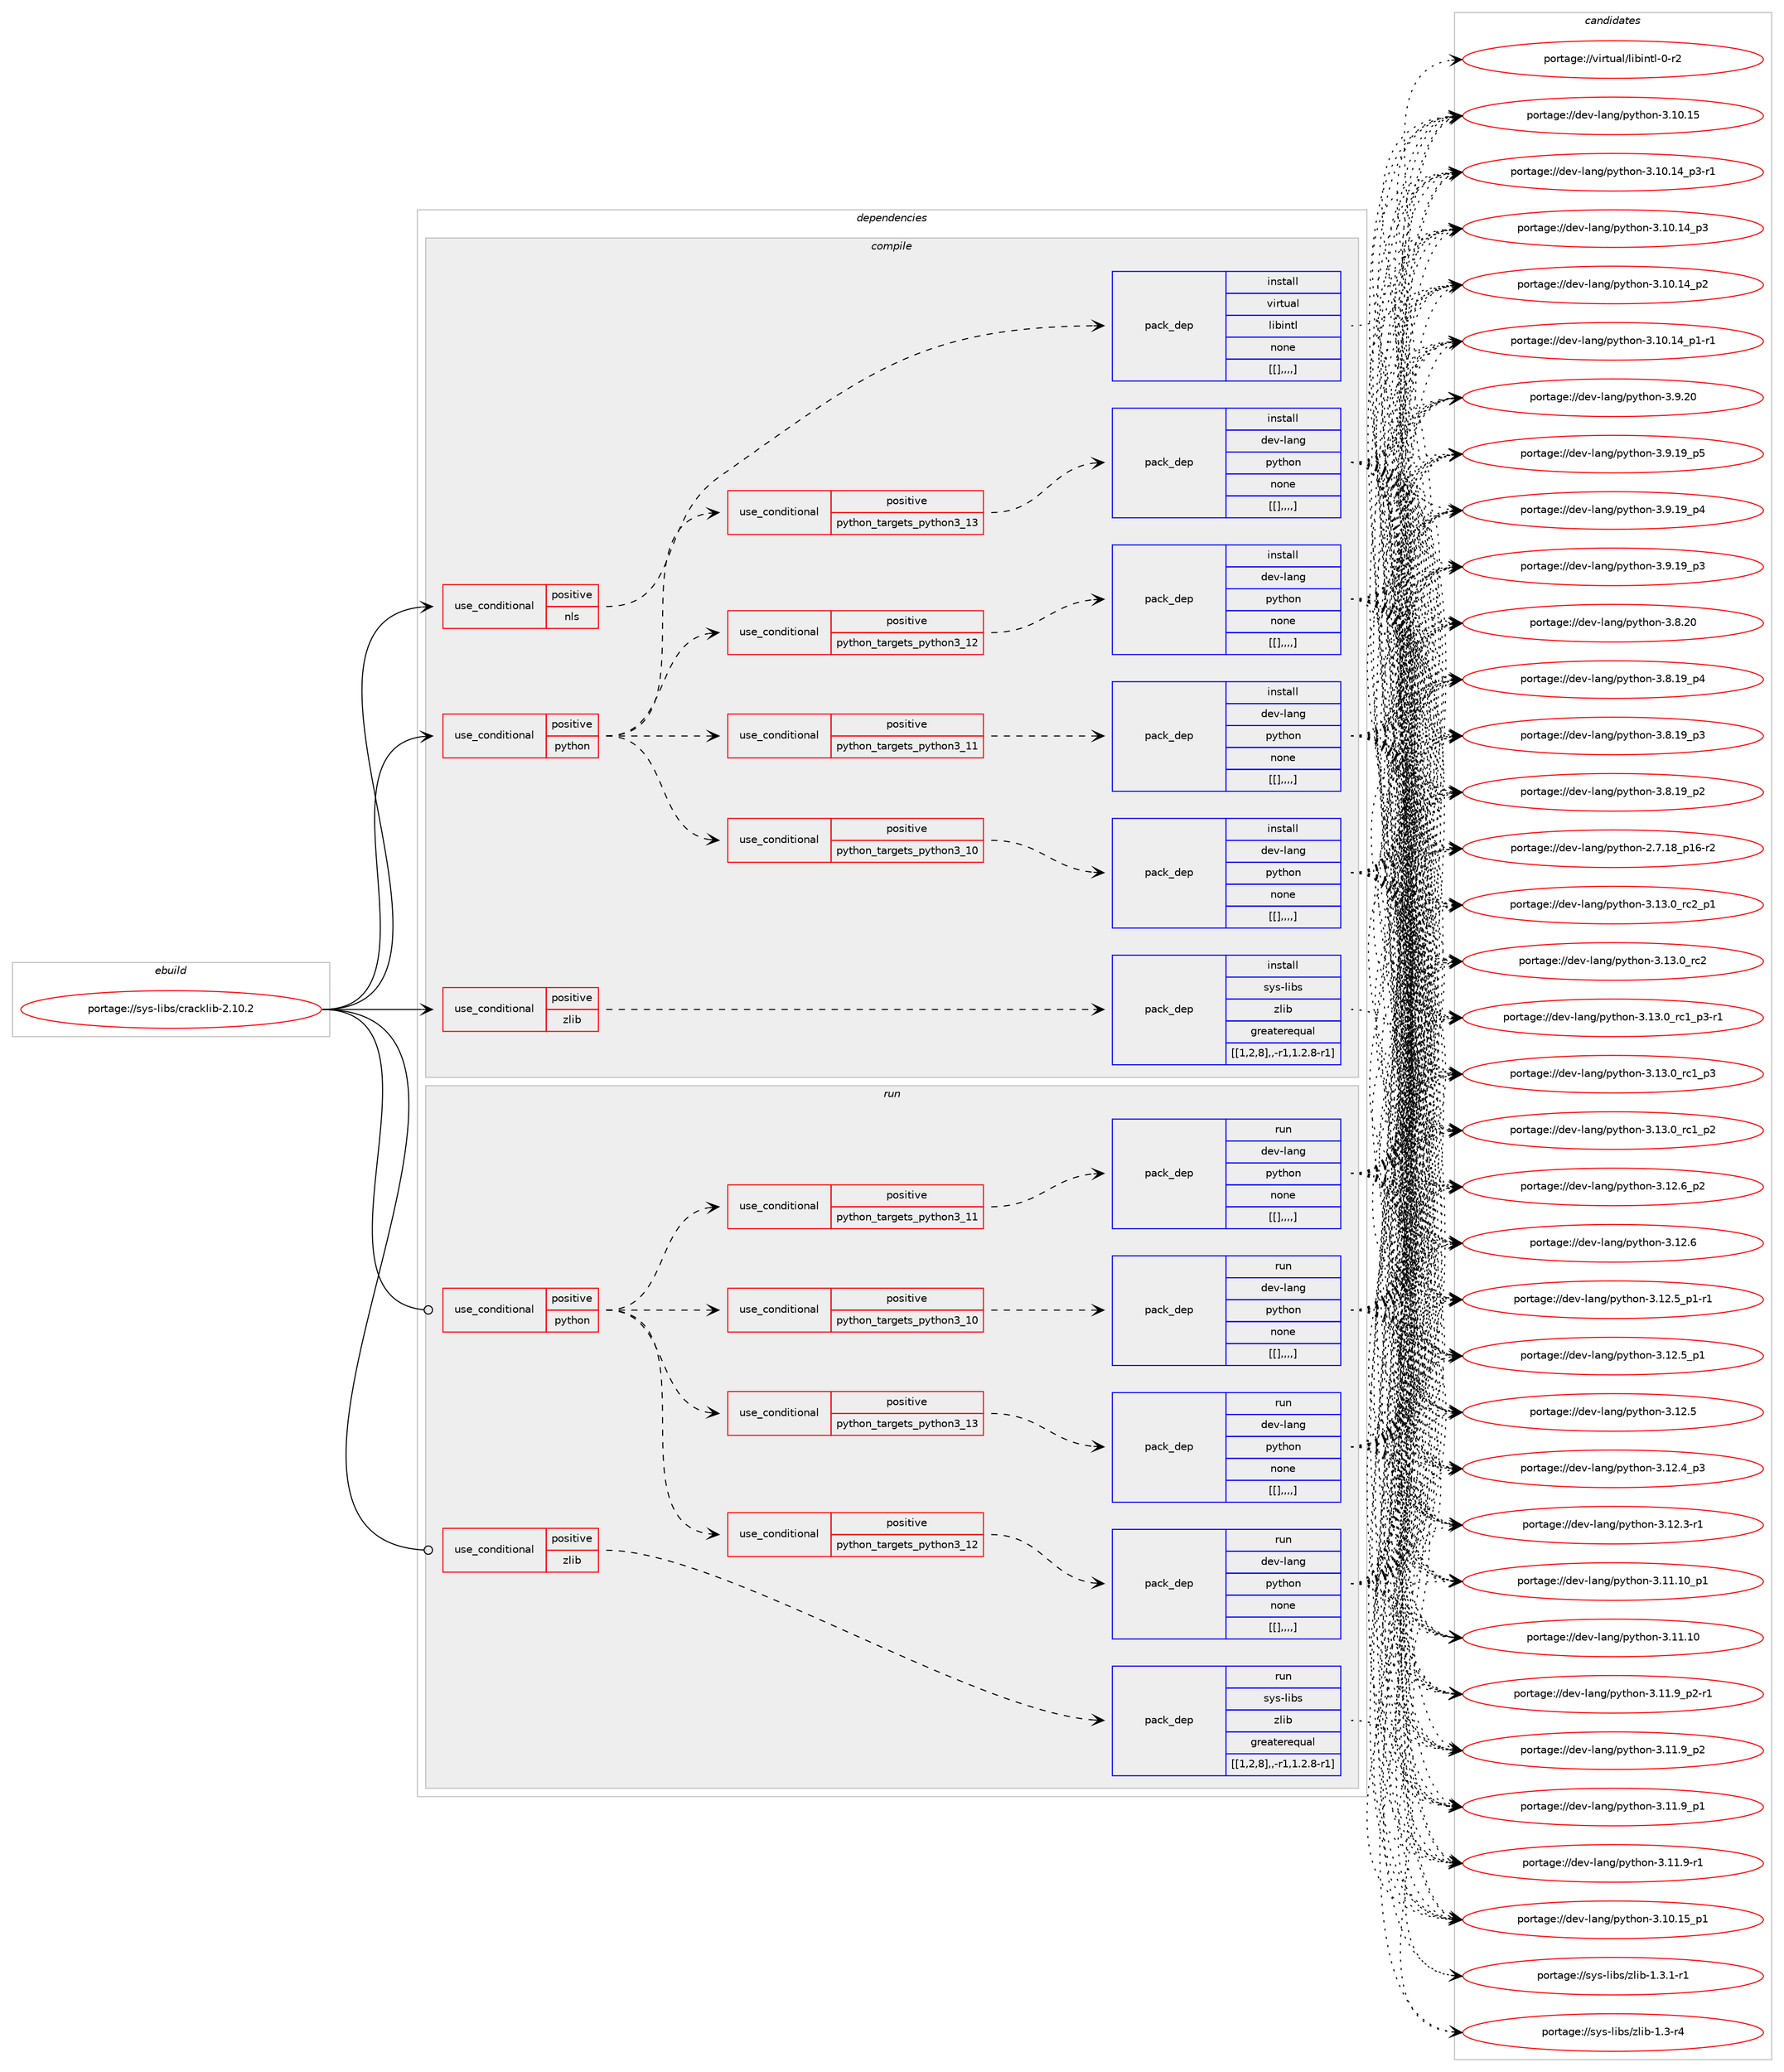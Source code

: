 digraph prolog {

# *************
# Graph options
# *************

newrank=true;
concentrate=true;
compound=true;
graph [rankdir=LR,fontname=Helvetica,fontsize=10,ranksep=1.5];#, ranksep=2.5, nodesep=0.2];
edge  [arrowhead=vee];
node  [fontname=Helvetica,fontsize=10];

# **********
# The ebuild
# **********

subgraph cluster_leftcol {
color=gray;
label=<<i>ebuild</i>>;
id [label="portage://sys-libs/cracklib-2.10.2", color=red, width=4, href="../sys-libs/cracklib-2.10.2.svg"];
}

# ****************
# The dependencies
# ****************

subgraph cluster_midcol {
color=gray;
label=<<i>dependencies</i>>;
subgraph cluster_compile {
fillcolor="#eeeeee";
style=filled;
label=<<i>compile</i>>;
subgraph cond9797 {
dependency26587 [label=<<TABLE BORDER="0" CELLBORDER="1" CELLSPACING="0" CELLPADDING="4"><TR><TD ROWSPAN="3" CELLPADDING="10">use_conditional</TD></TR><TR><TD>positive</TD></TR><TR><TD>nls</TD></TR></TABLE>>, shape=none, color=red];
subgraph pack16712 {
dependency26588 [label=<<TABLE BORDER="0" CELLBORDER="1" CELLSPACING="0" CELLPADDING="4" WIDTH="220"><TR><TD ROWSPAN="6" CELLPADDING="30">pack_dep</TD></TR><TR><TD WIDTH="110">install</TD></TR><TR><TD>virtual</TD></TR><TR><TD>libintl</TD></TR><TR><TD>none</TD></TR><TR><TD>[[],,,,]</TD></TR></TABLE>>, shape=none, color=blue];
}
dependency26587:e -> dependency26588:w [weight=20,style="dashed",arrowhead="vee"];
}
id:e -> dependency26587:w [weight=20,style="solid",arrowhead="vee"];
subgraph cond9798 {
dependency26589 [label=<<TABLE BORDER="0" CELLBORDER="1" CELLSPACING="0" CELLPADDING="4"><TR><TD ROWSPAN="3" CELLPADDING="10">use_conditional</TD></TR><TR><TD>positive</TD></TR><TR><TD>python</TD></TR></TABLE>>, shape=none, color=red];
subgraph cond9799 {
dependency26590 [label=<<TABLE BORDER="0" CELLBORDER="1" CELLSPACING="0" CELLPADDING="4"><TR><TD ROWSPAN="3" CELLPADDING="10">use_conditional</TD></TR><TR><TD>positive</TD></TR><TR><TD>python_targets_python3_10</TD></TR></TABLE>>, shape=none, color=red];
subgraph pack16713 {
dependency26591 [label=<<TABLE BORDER="0" CELLBORDER="1" CELLSPACING="0" CELLPADDING="4" WIDTH="220"><TR><TD ROWSPAN="6" CELLPADDING="30">pack_dep</TD></TR><TR><TD WIDTH="110">install</TD></TR><TR><TD>dev-lang</TD></TR><TR><TD>python</TD></TR><TR><TD>none</TD></TR><TR><TD>[[],,,,]</TD></TR></TABLE>>, shape=none, color=blue];
}
dependency26590:e -> dependency26591:w [weight=20,style="dashed",arrowhead="vee"];
}
dependency26589:e -> dependency26590:w [weight=20,style="dashed",arrowhead="vee"];
subgraph cond9800 {
dependency26592 [label=<<TABLE BORDER="0" CELLBORDER="1" CELLSPACING="0" CELLPADDING="4"><TR><TD ROWSPAN="3" CELLPADDING="10">use_conditional</TD></TR><TR><TD>positive</TD></TR><TR><TD>python_targets_python3_11</TD></TR></TABLE>>, shape=none, color=red];
subgraph pack16714 {
dependency26593 [label=<<TABLE BORDER="0" CELLBORDER="1" CELLSPACING="0" CELLPADDING="4" WIDTH="220"><TR><TD ROWSPAN="6" CELLPADDING="30">pack_dep</TD></TR><TR><TD WIDTH="110">install</TD></TR><TR><TD>dev-lang</TD></TR><TR><TD>python</TD></TR><TR><TD>none</TD></TR><TR><TD>[[],,,,]</TD></TR></TABLE>>, shape=none, color=blue];
}
dependency26592:e -> dependency26593:w [weight=20,style="dashed",arrowhead="vee"];
}
dependency26589:e -> dependency26592:w [weight=20,style="dashed",arrowhead="vee"];
subgraph cond9801 {
dependency26594 [label=<<TABLE BORDER="0" CELLBORDER="1" CELLSPACING="0" CELLPADDING="4"><TR><TD ROWSPAN="3" CELLPADDING="10">use_conditional</TD></TR><TR><TD>positive</TD></TR><TR><TD>python_targets_python3_12</TD></TR></TABLE>>, shape=none, color=red];
subgraph pack16715 {
dependency26595 [label=<<TABLE BORDER="0" CELLBORDER="1" CELLSPACING="0" CELLPADDING="4" WIDTH="220"><TR><TD ROWSPAN="6" CELLPADDING="30">pack_dep</TD></TR><TR><TD WIDTH="110">install</TD></TR><TR><TD>dev-lang</TD></TR><TR><TD>python</TD></TR><TR><TD>none</TD></TR><TR><TD>[[],,,,]</TD></TR></TABLE>>, shape=none, color=blue];
}
dependency26594:e -> dependency26595:w [weight=20,style="dashed",arrowhead="vee"];
}
dependency26589:e -> dependency26594:w [weight=20,style="dashed",arrowhead="vee"];
subgraph cond9802 {
dependency26596 [label=<<TABLE BORDER="0" CELLBORDER="1" CELLSPACING="0" CELLPADDING="4"><TR><TD ROWSPAN="3" CELLPADDING="10">use_conditional</TD></TR><TR><TD>positive</TD></TR><TR><TD>python_targets_python3_13</TD></TR></TABLE>>, shape=none, color=red];
subgraph pack16716 {
dependency26597 [label=<<TABLE BORDER="0" CELLBORDER="1" CELLSPACING="0" CELLPADDING="4" WIDTH="220"><TR><TD ROWSPAN="6" CELLPADDING="30">pack_dep</TD></TR><TR><TD WIDTH="110">install</TD></TR><TR><TD>dev-lang</TD></TR><TR><TD>python</TD></TR><TR><TD>none</TD></TR><TR><TD>[[],,,,]</TD></TR></TABLE>>, shape=none, color=blue];
}
dependency26596:e -> dependency26597:w [weight=20,style="dashed",arrowhead="vee"];
}
dependency26589:e -> dependency26596:w [weight=20,style="dashed",arrowhead="vee"];
}
id:e -> dependency26589:w [weight=20,style="solid",arrowhead="vee"];
subgraph cond9803 {
dependency26598 [label=<<TABLE BORDER="0" CELLBORDER="1" CELLSPACING="0" CELLPADDING="4"><TR><TD ROWSPAN="3" CELLPADDING="10">use_conditional</TD></TR><TR><TD>positive</TD></TR><TR><TD>zlib</TD></TR></TABLE>>, shape=none, color=red];
subgraph pack16717 {
dependency26599 [label=<<TABLE BORDER="0" CELLBORDER="1" CELLSPACING="0" CELLPADDING="4" WIDTH="220"><TR><TD ROWSPAN="6" CELLPADDING="30">pack_dep</TD></TR><TR><TD WIDTH="110">install</TD></TR><TR><TD>sys-libs</TD></TR><TR><TD>zlib</TD></TR><TR><TD>greaterequal</TD></TR><TR><TD>[[1,2,8],,-r1,1.2.8-r1]</TD></TR></TABLE>>, shape=none, color=blue];
}
dependency26598:e -> dependency26599:w [weight=20,style="dashed",arrowhead="vee"];
}
id:e -> dependency26598:w [weight=20,style="solid",arrowhead="vee"];
}
subgraph cluster_compileandrun {
fillcolor="#eeeeee";
style=filled;
label=<<i>compile and run</i>>;
}
subgraph cluster_run {
fillcolor="#eeeeee";
style=filled;
label=<<i>run</i>>;
subgraph cond9804 {
dependency26600 [label=<<TABLE BORDER="0" CELLBORDER="1" CELLSPACING="0" CELLPADDING="4"><TR><TD ROWSPAN="3" CELLPADDING="10">use_conditional</TD></TR><TR><TD>positive</TD></TR><TR><TD>python</TD></TR></TABLE>>, shape=none, color=red];
subgraph cond9805 {
dependency26601 [label=<<TABLE BORDER="0" CELLBORDER="1" CELLSPACING="0" CELLPADDING="4"><TR><TD ROWSPAN="3" CELLPADDING="10">use_conditional</TD></TR><TR><TD>positive</TD></TR><TR><TD>python_targets_python3_10</TD></TR></TABLE>>, shape=none, color=red];
subgraph pack16718 {
dependency26602 [label=<<TABLE BORDER="0" CELLBORDER="1" CELLSPACING="0" CELLPADDING="4" WIDTH="220"><TR><TD ROWSPAN="6" CELLPADDING="30">pack_dep</TD></TR><TR><TD WIDTH="110">run</TD></TR><TR><TD>dev-lang</TD></TR><TR><TD>python</TD></TR><TR><TD>none</TD></TR><TR><TD>[[],,,,]</TD></TR></TABLE>>, shape=none, color=blue];
}
dependency26601:e -> dependency26602:w [weight=20,style="dashed",arrowhead="vee"];
}
dependency26600:e -> dependency26601:w [weight=20,style="dashed",arrowhead="vee"];
subgraph cond9806 {
dependency26603 [label=<<TABLE BORDER="0" CELLBORDER="1" CELLSPACING="0" CELLPADDING="4"><TR><TD ROWSPAN="3" CELLPADDING="10">use_conditional</TD></TR><TR><TD>positive</TD></TR><TR><TD>python_targets_python3_11</TD></TR></TABLE>>, shape=none, color=red];
subgraph pack16719 {
dependency26604 [label=<<TABLE BORDER="0" CELLBORDER="1" CELLSPACING="0" CELLPADDING="4" WIDTH="220"><TR><TD ROWSPAN="6" CELLPADDING="30">pack_dep</TD></TR><TR><TD WIDTH="110">run</TD></TR><TR><TD>dev-lang</TD></TR><TR><TD>python</TD></TR><TR><TD>none</TD></TR><TR><TD>[[],,,,]</TD></TR></TABLE>>, shape=none, color=blue];
}
dependency26603:e -> dependency26604:w [weight=20,style="dashed",arrowhead="vee"];
}
dependency26600:e -> dependency26603:w [weight=20,style="dashed",arrowhead="vee"];
subgraph cond9807 {
dependency26605 [label=<<TABLE BORDER="0" CELLBORDER="1" CELLSPACING="0" CELLPADDING="4"><TR><TD ROWSPAN="3" CELLPADDING="10">use_conditional</TD></TR><TR><TD>positive</TD></TR><TR><TD>python_targets_python3_12</TD></TR></TABLE>>, shape=none, color=red];
subgraph pack16720 {
dependency26606 [label=<<TABLE BORDER="0" CELLBORDER="1" CELLSPACING="0" CELLPADDING="4" WIDTH="220"><TR><TD ROWSPAN="6" CELLPADDING="30">pack_dep</TD></TR><TR><TD WIDTH="110">run</TD></TR><TR><TD>dev-lang</TD></TR><TR><TD>python</TD></TR><TR><TD>none</TD></TR><TR><TD>[[],,,,]</TD></TR></TABLE>>, shape=none, color=blue];
}
dependency26605:e -> dependency26606:w [weight=20,style="dashed",arrowhead="vee"];
}
dependency26600:e -> dependency26605:w [weight=20,style="dashed",arrowhead="vee"];
subgraph cond9808 {
dependency26607 [label=<<TABLE BORDER="0" CELLBORDER="1" CELLSPACING="0" CELLPADDING="4"><TR><TD ROWSPAN="3" CELLPADDING="10">use_conditional</TD></TR><TR><TD>positive</TD></TR><TR><TD>python_targets_python3_13</TD></TR></TABLE>>, shape=none, color=red];
subgraph pack16721 {
dependency26608 [label=<<TABLE BORDER="0" CELLBORDER="1" CELLSPACING="0" CELLPADDING="4" WIDTH="220"><TR><TD ROWSPAN="6" CELLPADDING="30">pack_dep</TD></TR><TR><TD WIDTH="110">run</TD></TR><TR><TD>dev-lang</TD></TR><TR><TD>python</TD></TR><TR><TD>none</TD></TR><TR><TD>[[],,,,]</TD></TR></TABLE>>, shape=none, color=blue];
}
dependency26607:e -> dependency26608:w [weight=20,style="dashed",arrowhead="vee"];
}
dependency26600:e -> dependency26607:w [weight=20,style="dashed",arrowhead="vee"];
}
id:e -> dependency26600:w [weight=20,style="solid",arrowhead="odot"];
subgraph cond9809 {
dependency26609 [label=<<TABLE BORDER="0" CELLBORDER="1" CELLSPACING="0" CELLPADDING="4"><TR><TD ROWSPAN="3" CELLPADDING="10">use_conditional</TD></TR><TR><TD>positive</TD></TR><TR><TD>zlib</TD></TR></TABLE>>, shape=none, color=red];
subgraph pack16722 {
dependency26610 [label=<<TABLE BORDER="0" CELLBORDER="1" CELLSPACING="0" CELLPADDING="4" WIDTH="220"><TR><TD ROWSPAN="6" CELLPADDING="30">pack_dep</TD></TR><TR><TD WIDTH="110">run</TD></TR><TR><TD>sys-libs</TD></TR><TR><TD>zlib</TD></TR><TR><TD>greaterequal</TD></TR><TR><TD>[[1,2,8],,-r1,1.2.8-r1]</TD></TR></TABLE>>, shape=none, color=blue];
}
dependency26609:e -> dependency26610:w [weight=20,style="dashed",arrowhead="vee"];
}
id:e -> dependency26609:w [weight=20,style="solid",arrowhead="odot"];
}
}

# **************
# The candidates
# **************

subgraph cluster_choices {
rank=same;
color=gray;
label=<<i>candidates</i>>;

subgraph choice16712 {
color=black;
nodesep=1;
choice11810511411611797108471081059810511011610845484511450 [label="portage://virtual/libintl-0-r2", color=red, width=4,href="../virtual/libintl-0-r2.svg"];
dependency26588:e -> choice11810511411611797108471081059810511011610845484511450:w [style=dotted,weight="100"];
}
subgraph choice16713 {
color=black;
nodesep=1;
choice100101118451089711010347112121116104111110455146495146489511499509511249 [label="portage://dev-lang/python-3.13.0_rc2_p1", color=red, width=4,href="../dev-lang/python-3.13.0_rc2_p1.svg"];
choice10010111845108971101034711212111610411111045514649514648951149950 [label="portage://dev-lang/python-3.13.0_rc2", color=red, width=4,href="../dev-lang/python-3.13.0_rc2.svg"];
choice1001011184510897110103471121211161041111104551464951464895114994995112514511449 [label="portage://dev-lang/python-3.13.0_rc1_p3-r1", color=red, width=4,href="../dev-lang/python-3.13.0_rc1_p3-r1.svg"];
choice100101118451089711010347112121116104111110455146495146489511499499511251 [label="portage://dev-lang/python-3.13.0_rc1_p3", color=red, width=4,href="../dev-lang/python-3.13.0_rc1_p3.svg"];
choice100101118451089711010347112121116104111110455146495146489511499499511250 [label="portage://dev-lang/python-3.13.0_rc1_p2", color=red, width=4,href="../dev-lang/python-3.13.0_rc1_p2.svg"];
choice100101118451089711010347112121116104111110455146495046549511250 [label="portage://dev-lang/python-3.12.6_p2", color=red, width=4,href="../dev-lang/python-3.12.6_p2.svg"];
choice10010111845108971101034711212111610411111045514649504654 [label="portage://dev-lang/python-3.12.6", color=red, width=4,href="../dev-lang/python-3.12.6.svg"];
choice1001011184510897110103471121211161041111104551464950465395112494511449 [label="portage://dev-lang/python-3.12.5_p1-r1", color=red, width=4,href="../dev-lang/python-3.12.5_p1-r1.svg"];
choice100101118451089711010347112121116104111110455146495046539511249 [label="portage://dev-lang/python-3.12.5_p1", color=red, width=4,href="../dev-lang/python-3.12.5_p1.svg"];
choice10010111845108971101034711212111610411111045514649504653 [label="portage://dev-lang/python-3.12.5", color=red, width=4,href="../dev-lang/python-3.12.5.svg"];
choice100101118451089711010347112121116104111110455146495046529511251 [label="portage://dev-lang/python-3.12.4_p3", color=red, width=4,href="../dev-lang/python-3.12.4_p3.svg"];
choice100101118451089711010347112121116104111110455146495046514511449 [label="portage://dev-lang/python-3.12.3-r1", color=red, width=4,href="../dev-lang/python-3.12.3-r1.svg"];
choice10010111845108971101034711212111610411111045514649494649489511249 [label="portage://dev-lang/python-3.11.10_p1", color=red, width=4,href="../dev-lang/python-3.11.10_p1.svg"];
choice1001011184510897110103471121211161041111104551464949464948 [label="portage://dev-lang/python-3.11.10", color=red, width=4,href="../dev-lang/python-3.11.10.svg"];
choice1001011184510897110103471121211161041111104551464949465795112504511449 [label="portage://dev-lang/python-3.11.9_p2-r1", color=red, width=4,href="../dev-lang/python-3.11.9_p2-r1.svg"];
choice100101118451089711010347112121116104111110455146494946579511250 [label="portage://dev-lang/python-3.11.9_p2", color=red, width=4,href="../dev-lang/python-3.11.9_p2.svg"];
choice100101118451089711010347112121116104111110455146494946579511249 [label="portage://dev-lang/python-3.11.9_p1", color=red, width=4,href="../dev-lang/python-3.11.9_p1.svg"];
choice100101118451089711010347112121116104111110455146494946574511449 [label="portage://dev-lang/python-3.11.9-r1", color=red, width=4,href="../dev-lang/python-3.11.9-r1.svg"];
choice10010111845108971101034711212111610411111045514649484649539511249 [label="portage://dev-lang/python-3.10.15_p1", color=red, width=4,href="../dev-lang/python-3.10.15_p1.svg"];
choice1001011184510897110103471121211161041111104551464948464953 [label="portage://dev-lang/python-3.10.15", color=red, width=4,href="../dev-lang/python-3.10.15.svg"];
choice100101118451089711010347112121116104111110455146494846495295112514511449 [label="portage://dev-lang/python-3.10.14_p3-r1", color=red, width=4,href="../dev-lang/python-3.10.14_p3-r1.svg"];
choice10010111845108971101034711212111610411111045514649484649529511251 [label="portage://dev-lang/python-3.10.14_p3", color=red, width=4,href="../dev-lang/python-3.10.14_p3.svg"];
choice10010111845108971101034711212111610411111045514649484649529511250 [label="portage://dev-lang/python-3.10.14_p2", color=red, width=4,href="../dev-lang/python-3.10.14_p2.svg"];
choice100101118451089711010347112121116104111110455146494846495295112494511449 [label="portage://dev-lang/python-3.10.14_p1-r1", color=red, width=4,href="../dev-lang/python-3.10.14_p1-r1.svg"];
choice10010111845108971101034711212111610411111045514657465048 [label="portage://dev-lang/python-3.9.20", color=red, width=4,href="../dev-lang/python-3.9.20.svg"];
choice100101118451089711010347112121116104111110455146574649579511253 [label="portage://dev-lang/python-3.9.19_p5", color=red, width=4,href="../dev-lang/python-3.9.19_p5.svg"];
choice100101118451089711010347112121116104111110455146574649579511252 [label="portage://dev-lang/python-3.9.19_p4", color=red, width=4,href="../dev-lang/python-3.9.19_p4.svg"];
choice100101118451089711010347112121116104111110455146574649579511251 [label="portage://dev-lang/python-3.9.19_p3", color=red, width=4,href="../dev-lang/python-3.9.19_p3.svg"];
choice10010111845108971101034711212111610411111045514656465048 [label="portage://dev-lang/python-3.8.20", color=red, width=4,href="../dev-lang/python-3.8.20.svg"];
choice100101118451089711010347112121116104111110455146564649579511252 [label="portage://dev-lang/python-3.8.19_p4", color=red, width=4,href="../dev-lang/python-3.8.19_p4.svg"];
choice100101118451089711010347112121116104111110455146564649579511251 [label="portage://dev-lang/python-3.8.19_p3", color=red, width=4,href="../dev-lang/python-3.8.19_p3.svg"];
choice100101118451089711010347112121116104111110455146564649579511250 [label="portage://dev-lang/python-3.8.19_p2", color=red, width=4,href="../dev-lang/python-3.8.19_p2.svg"];
choice100101118451089711010347112121116104111110455046554649569511249544511450 [label="portage://dev-lang/python-2.7.18_p16-r2", color=red, width=4,href="../dev-lang/python-2.7.18_p16-r2.svg"];
dependency26591:e -> choice100101118451089711010347112121116104111110455146495146489511499509511249:w [style=dotted,weight="100"];
dependency26591:e -> choice10010111845108971101034711212111610411111045514649514648951149950:w [style=dotted,weight="100"];
dependency26591:e -> choice1001011184510897110103471121211161041111104551464951464895114994995112514511449:w [style=dotted,weight="100"];
dependency26591:e -> choice100101118451089711010347112121116104111110455146495146489511499499511251:w [style=dotted,weight="100"];
dependency26591:e -> choice100101118451089711010347112121116104111110455146495146489511499499511250:w [style=dotted,weight="100"];
dependency26591:e -> choice100101118451089711010347112121116104111110455146495046549511250:w [style=dotted,weight="100"];
dependency26591:e -> choice10010111845108971101034711212111610411111045514649504654:w [style=dotted,weight="100"];
dependency26591:e -> choice1001011184510897110103471121211161041111104551464950465395112494511449:w [style=dotted,weight="100"];
dependency26591:e -> choice100101118451089711010347112121116104111110455146495046539511249:w [style=dotted,weight="100"];
dependency26591:e -> choice10010111845108971101034711212111610411111045514649504653:w [style=dotted,weight="100"];
dependency26591:e -> choice100101118451089711010347112121116104111110455146495046529511251:w [style=dotted,weight="100"];
dependency26591:e -> choice100101118451089711010347112121116104111110455146495046514511449:w [style=dotted,weight="100"];
dependency26591:e -> choice10010111845108971101034711212111610411111045514649494649489511249:w [style=dotted,weight="100"];
dependency26591:e -> choice1001011184510897110103471121211161041111104551464949464948:w [style=dotted,weight="100"];
dependency26591:e -> choice1001011184510897110103471121211161041111104551464949465795112504511449:w [style=dotted,weight="100"];
dependency26591:e -> choice100101118451089711010347112121116104111110455146494946579511250:w [style=dotted,weight="100"];
dependency26591:e -> choice100101118451089711010347112121116104111110455146494946579511249:w [style=dotted,weight="100"];
dependency26591:e -> choice100101118451089711010347112121116104111110455146494946574511449:w [style=dotted,weight="100"];
dependency26591:e -> choice10010111845108971101034711212111610411111045514649484649539511249:w [style=dotted,weight="100"];
dependency26591:e -> choice1001011184510897110103471121211161041111104551464948464953:w [style=dotted,weight="100"];
dependency26591:e -> choice100101118451089711010347112121116104111110455146494846495295112514511449:w [style=dotted,weight="100"];
dependency26591:e -> choice10010111845108971101034711212111610411111045514649484649529511251:w [style=dotted,weight="100"];
dependency26591:e -> choice10010111845108971101034711212111610411111045514649484649529511250:w [style=dotted,weight="100"];
dependency26591:e -> choice100101118451089711010347112121116104111110455146494846495295112494511449:w [style=dotted,weight="100"];
dependency26591:e -> choice10010111845108971101034711212111610411111045514657465048:w [style=dotted,weight="100"];
dependency26591:e -> choice100101118451089711010347112121116104111110455146574649579511253:w [style=dotted,weight="100"];
dependency26591:e -> choice100101118451089711010347112121116104111110455146574649579511252:w [style=dotted,weight="100"];
dependency26591:e -> choice100101118451089711010347112121116104111110455146574649579511251:w [style=dotted,weight="100"];
dependency26591:e -> choice10010111845108971101034711212111610411111045514656465048:w [style=dotted,weight="100"];
dependency26591:e -> choice100101118451089711010347112121116104111110455146564649579511252:w [style=dotted,weight="100"];
dependency26591:e -> choice100101118451089711010347112121116104111110455146564649579511251:w [style=dotted,weight="100"];
dependency26591:e -> choice100101118451089711010347112121116104111110455146564649579511250:w [style=dotted,weight="100"];
dependency26591:e -> choice100101118451089711010347112121116104111110455046554649569511249544511450:w [style=dotted,weight="100"];
}
subgraph choice16714 {
color=black;
nodesep=1;
choice100101118451089711010347112121116104111110455146495146489511499509511249 [label="portage://dev-lang/python-3.13.0_rc2_p1", color=red, width=4,href="../dev-lang/python-3.13.0_rc2_p1.svg"];
choice10010111845108971101034711212111610411111045514649514648951149950 [label="portage://dev-lang/python-3.13.0_rc2", color=red, width=4,href="../dev-lang/python-3.13.0_rc2.svg"];
choice1001011184510897110103471121211161041111104551464951464895114994995112514511449 [label="portage://dev-lang/python-3.13.0_rc1_p3-r1", color=red, width=4,href="../dev-lang/python-3.13.0_rc1_p3-r1.svg"];
choice100101118451089711010347112121116104111110455146495146489511499499511251 [label="portage://dev-lang/python-3.13.0_rc1_p3", color=red, width=4,href="../dev-lang/python-3.13.0_rc1_p3.svg"];
choice100101118451089711010347112121116104111110455146495146489511499499511250 [label="portage://dev-lang/python-3.13.0_rc1_p2", color=red, width=4,href="../dev-lang/python-3.13.0_rc1_p2.svg"];
choice100101118451089711010347112121116104111110455146495046549511250 [label="portage://dev-lang/python-3.12.6_p2", color=red, width=4,href="../dev-lang/python-3.12.6_p2.svg"];
choice10010111845108971101034711212111610411111045514649504654 [label="portage://dev-lang/python-3.12.6", color=red, width=4,href="../dev-lang/python-3.12.6.svg"];
choice1001011184510897110103471121211161041111104551464950465395112494511449 [label="portage://dev-lang/python-3.12.5_p1-r1", color=red, width=4,href="../dev-lang/python-3.12.5_p1-r1.svg"];
choice100101118451089711010347112121116104111110455146495046539511249 [label="portage://dev-lang/python-3.12.5_p1", color=red, width=4,href="../dev-lang/python-3.12.5_p1.svg"];
choice10010111845108971101034711212111610411111045514649504653 [label="portage://dev-lang/python-3.12.5", color=red, width=4,href="../dev-lang/python-3.12.5.svg"];
choice100101118451089711010347112121116104111110455146495046529511251 [label="portage://dev-lang/python-3.12.4_p3", color=red, width=4,href="../dev-lang/python-3.12.4_p3.svg"];
choice100101118451089711010347112121116104111110455146495046514511449 [label="portage://dev-lang/python-3.12.3-r1", color=red, width=4,href="../dev-lang/python-3.12.3-r1.svg"];
choice10010111845108971101034711212111610411111045514649494649489511249 [label="portage://dev-lang/python-3.11.10_p1", color=red, width=4,href="../dev-lang/python-3.11.10_p1.svg"];
choice1001011184510897110103471121211161041111104551464949464948 [label="portage://dev-lang/python-3.11.10", color=red, width=4,href="../dev-lang/python-3.11.10.svg"];
choice1001011184510897110103471121211161041111104551464949465795112504511449 [label="portage://dev-lang/python-3.11.9_p2-r1", color=red, width=4,href="../dev-lang/python-3.11.9_p2-r1.svg"];
choice100101118451089711010347112121116104111110455146494946579511250 [label="portage://dev-lang/python-3.11.9_p2", color=red, width=4,href="../dev-lang/python-3.11.9_p2.svg"];
choice100101118451089711010347112121116104111110455146494946579511249 [label="portage://dev-lang/python-3.11.9_p1", color=red, width=4,href="../dev-lang/python-3.11.9_p1.svg"];
choice100101118451089711010347112121116104111110455146494946574511449 [label="portage://dev-lang/python-3.11.9-r1", color=red, width=4,href="../dev-lang/python-3.11.9-r1.svg"];
choice10010111845108971101034711212111610411111045514649484649539511249 [label="portage://dev-lang/python-3.10.15_p1", color=red, width=4,href="../dev-lang/python-3.10.15_p1.svg"];
choice1001011184510897110103471121211161041111104551464948464953 [label="portage://dev-lang/python-3.10.15", color=red, width=4,href="../dev-lang/python-3.10.15.svg"];
choice100101118451089711010347112121116104111110455146494846495295112514511449 [label="portage://dev-lang/python-3.10.14_p3-r1", color=red, width=4,href="../dev-lang/python-3.10.14_p3-r1.svg"];
choice10010111845108971101034711212111610411111045514649484649529511251 [label="portage://dev-lang/python-3.10.14_p3", color=red, width=4,href="../dev-lang/python-3.10.14_p3.svg"];
choice10010111845108971101034711212111610411111045514649484649529511250 [label="portage://dev-lang/python-3.10.14_p2", color=red, width=4,href="../dev-lang/python-3.10.14_p2.svg"];
choice100101118451089711010347112121116104111110455146494846495295112494511449 [label="portage://dev-lang/python-3.10.14_p1-r1", color=red, width=4,href="../dev-lang/python-3.10.14_p1-r1.svg"];
choice10010111845108971101034711212111610411111045514657465048 [label="portage://dev-lang/python-3.9.20", color=red, width=4,href="../dev-lang/python-3.9.20.svg"];
choice100101118451089711010347112121116104111110455146574649579511253 [label="portage://dev-lang/python-3.9.19_p5", color=red, width=4,href="../dev-lang/python-3.9.19_p5.svg"];
choice100101118451089711010347112121116104111110455146574649579511252 [label="portage://dev-lang/python-3.9.19_p4", color=red, width=4,href="../dev-lang/python-3.9.19_p4.svg"];
choice100101118451089711010347112121116104111110455146574649579511251 [label="portage://dev-lang/python-3.9.19_p3", color=red, width=4,href="../dev-lang/python-3.9.19_p3.svg"];
choice10010111845108971101034711212111610411111045514656465048 [label="portage://dev-lang/python-3.8.20", color=red, width=4,href="../dev-lang/python-3.8.20.svg"];
choice100101118451089711010347112121116104111110455146564649579511252 [label="portage://dev-lang/python-3.8.19_p4", color=red, width=4,href="../dev-lang/python-3.8.19_p4.svg"];
choice100101118451089711010347112121116104111110455146564649579511251 [label="portage://dev-lang/python-3.8.19_p3", color=red, width=4,href="../dev-lang/python-3.8.19_p3.svg"];
choice100101118451089711010347112121116104111110455146564649579511250 [label="portage://dev-lang/python-3.8.19_p2", color=red, width=4,href="../dev-lang/python-3.8.19_p2.svg"];
choice100101118451089711010347112121116104111110455046554649569511249544511450 [label="portage://dev-lang/python-2.7.18_p16-r2", color=red, width=4,href="../dev-lang/python-2.7.18_p16-r2.svg"];
dependency26593:e -> choice100101118451089711010347112121116104111110455146495146489511499509511249:w [style=dotted,weight="100"];
dependency26593:e -> choice10010111845108971101034711212111610411111045514649514648951149950:w [style=dotted,weight="100"];
dependency26593:e -> choice1001011184510897110103471121211161041111104551464951464895114994995112514511449:w [style=dotted,weight="100"];
dependency26593:e -> choice100101118451089711010347112121116104111110455146495146489511499499511251:w [style=dotted,weight="100"];
dependency26593:e -> choice100101118451089711010347112121116104111110455146495146489511499499511250:w [style=dotted,weight="100"];
dependency26593:e -> choice100101118451089711010347112121116104111110455146495046549511250:w [style=dotted,weight="100"];
dependency26593:e -> choice10010111845108971101034711212111610411111045514649504654:w [style=dotted,weight="100"];
dependency26593:e -> choice1001011184510897110103471121211161041111104551464950465395112494511449:w [style=dotted,weight="100"];
dependency26593:e -> choice100101118451089711010347112121116104111110455146495046539511249:w [style=dotted,weight="100"];
dependency26593:e -> choice10010111845108971101034711212111610411111045514649504653:w [style=dotted,weight="100"];
dependency26593:e -> choice100101118451089711010347112121116104111110455146495046529511251:w [style=dotted,weight="100"];
dependency26593:e -> choice100101118451089711010347112121116104111110455146495046514511449:w [style=dotted,weight="100"];
dependency26593:e -> choice10010111845108971101034711212111610411111045514649494649489511249:w [style=dotted,weight="100"];
dependency26593:e -> choice1001011184510897110103471121211161041111104551464949464948:w [style=dotted,weight="100"];
dependency26593:e -> choice1001011184510897110103471121211161041111104551464949465795112504511449:w [style=dotted,weight="100"];
dependency26593:e -> choice100101118451089711010347112121116104111110455146494946579511250:w [style=dotted,weight="100"];
dependency26593:e -> choice100101118451089711010347112121116104111110455146494946579511249:w [style=dotted,weight="100"];
dependency26593:e -> choice100101118451089711010347112121116104111110455146494946574511449:w [style=dotted,weight="100"];
dependency26593:e -> choice10010111845108971101034711212111610411111045514649484649539511249:w [style=dotted,weight="100"];
dependency26593:e -> choice1001011184510897110103471121211161041111104551464948464953:w [style=dotted,weight="100"];
dependency26593:e -> choice100101118451089711010347112121116104111110455146494846495295112514511449:w [style=dotted,weight="100"];
dependency26593:e -> choice10010111845108971101034711212111610411111045514649484649529511251:w [style=dotted,weight="100"];
dependency26593:e -> choice10010111845108971101034711212111610411111045514649484649529511250:w [style=dotted,weight="100"];
dependency26593:e -> choice100101118451089711010347112121116104111110455146494846495295112494511449:w [style=dotted,weight="100"];
dependency26593:e -> choice10010111845108971101034711212111610411111045514657465048:w [style=dotted,weight="100"];
dependency26593:e -> choice100101118451089711010347112121116104111110455146574649579511253:w [style=dotted,weight="100"];
dependency26593:e -> choice100101118451089711010347112121116104111110455146574649579511252:w [style=dotted,weight="100"];
dependency26593:e -> choice100101118451089711010347112121116104111110455146574649579511251:w [style=dotted,weight="100"];
dependency26593:e -> choice10010111845108971101034711212111610411111045514656465048:w [style=dotted,weight="100"];
dependency26593:e -> choice100101118451089711010347112121116104111110455146564649579511252:w [style=dotted,weight="100"];
dependency26593:e -> choice100101118451089711010347112121116104111110455146564649579511251:w [style=dotted,weight="100"];
dependency26593:e -> choice100101118451089711010347112121116104111110455146564649579511250:w [style=dotted,weight="100"];
dependency26593:e -> choice100101118451089711010347112121116104111110455046554649569511249544511450:w [style=dotted,weight="100"];
}
subgraph choice16715 {
color=black;
nodesep=1;
choice100101118451089711010347112121116104111110455146495146489511499509511249 [label="portage://dev-lang/python-3.13.0_rc2_p1", color=red, width=4,href="../dev-lang/python-3.13.0_rc2_p1.svg"];
choice10010111845108971101034711212111610411111045514649514648951149950 [label="portage://dev-lang/python-3.13.0_rc2", color=red, width=4,href="../dev-lang/python-3.13.0_rc2.svg"];
choice1001011184510897110103471121211161041111104551464951464895114994995112514511449 [label="portage://dev-lang/python-3.13.0_rc1_p3-r1", color=red, width=4,href="../dev-lang/python-3.13.0_rc1_p3-r1.svg"];
choice100101118451089711010347112121116104111110455146495146489511499499511251 [label="portage://dev-lang/python-3.13.0_rc1_p3", color=red, width=4,href="../dev-lang/python-3.13.0_rc1_p3.svg"];
choice100101118451089711010347112121116104111110455146495146489511499499511250 [label="portage://dev-lang/python-3.13.0_rc1_p2", color=red, width=4,href="../dev-lang/python-3.13.0_rc1_p2.svg"];
choice100101118451089711010347112121116104111110455146495046549511250 [label="portage://dev-lang/python-3.12.6_p2", color=red, width=4,href="../dev-lang/python-3.12.6_p2.svg"];
choice10010111845108971101034711212111610411111045514649504654 [label="portage://dev-lang/python-3.12.6", color=red, width=4,href="../dev-lang/python-3.12.6.svg"];
choice1001011184510897110103471121211161041111104551464950465395112494511449 [label="portage://dev-lang/python-3.12.5_p1-r1", color=red, width=4,href="../dev-lang/python-3.12.5_p1-r1.svg"];
choice100101118451089711010347112121116104111110455146495046539511249 [label="portage://dev-lang/python-3.12.5_p1", color=red, width=4,href="../dev-lang/python-3.12.5_p1.svg"];
choice10010111845108971101034711212111610411111045514649504653 [label="portage://dev-lang/python-3.12.5", color=red, width=4,href="../dev-lang/python-3.12.5.svg"];
choice100101118451089711010347112121116104111110455146495046529511251 [label="portage://dev-lang/python-3.12.4_p3", color=red, width=4,href="../dev-lang/python-3.12.4_p3.svg"];
choice100101118451089711010347112121116104111110455146495046514511449 [label="portage://dev-lang/python-3.12.3-r1", color=red, width=4,href="../dev-lang/python-3.12.3-r1.svg"];
choice10010111845108971101034711212111610411111045514649494649489511249 [label="portage://dev-lang/python-3.11.10_p1", color=red, width=4,href="../dev-lang/python-3.11.10_p1.svg"];
choice1001011184510897110103471121211161041111104551464949464948 [label="portage://dev-lang/python-3.11.10", color=red, width=4,href="../dev-lang/python-3.11.10.svg"];
choice1001011184510897110103471121211161041111104551464949465795112504511449 [label="portage://dev-lang/python-3.11.9_p2-r1", color=red, width=4,href="../dev-lang/python-3.11.9_p2-r1.svg"];
choice100101118451089711010347112121116104111110455146494946579511250 [label="portage://dev-lang/python-3.11.9_p2", color=red, width=4,href="../dev-lang/python-3.11.9_p2.svg"];
choice100101118451089711010347112121116104111110455146494946579511249 [label="portage://dev-lang/python-3.11.9_p1", color=red, width=4,href="../dev-lang/python-3.11.9_p1.svg"];
choice100101118451089711010347112121116104111110455146494946574511449 [label="portage://dev-lang/python-3.11.9-r1", color=red, width=4,href="../dev-lang/python-3.11.9-r1.svg"];
choice10010111845108971101034711212111610411111045514649484649539511249 [label="portage://dev-lang/python-3.10.15_p1", color=red, width=4,href="../dev-lang/python-3.10.15_p1.svg"];
choice1001011184510897110103471121211161041111104551464948464953 [label="portage://dev-lang/python-3.10.15", color=red, width=4,href="../dev-lang/python-3.10.15.svg"];
choice100101118451089711010347112121116104111110455146494846495295112514511449 [label="portage://dev-lang/python-3.10.14_p3-r1", color=red, width=4,href="../dev-lang/python-3.10.14_p3-r1.svg"];
choice10010111845108971101034711212111610411111045514649484649529511251 [label="portage://dev-lang/python-3.10.14_p3", color=red, width=4,href="../dev-lang/python-3.10.14_p3.svg"];
choice10010111845108971101034711212111610411111045514649484649529511250 [label="portage://dev-lang/python-3.10.14_p2", color=red, width=4,href="../dev-lang/python-3.10.14_p2.svg"];
choice100101118451089711010347112121116104111110455146494846495295112494511449 [label="portage://dev-lang/python-3.10.14_p1-r1", color=red, width=4,href="../dev-lang/python-3.10.14_p1-r1.svg"];
choice10010111845108971101034711212111610411111045514657465048 [label="portage://dev-lang/python-3.9.20", color=red, width=4,href="../dev-lang/python-3.9.20.svg"];
choice100101118451089711010347112121116104111110455146574649579511253 [label="portage://dev-lang/python-3.9.19_p5", color=red, width=4,href="../dev-lang/python-3.9.19_p5.svg"];
choice100101118451089711010347112121116104111110455146574649579511252 [label="portage://dev-lang/python-3.9.19_p4", color=red, width=4,href="../dev-lang/python-3.9.19_p4.svg"];
choice100101118451089711010347112121116104111110455146574649579511251 [label="portage://dev-lang/python-3.9.19_p3", color=red, width=4,href="../dev-lang/python-3.9.19_p3.svg"];
choice10010111845108971101034711212111610411111045514656465048 [label="portage://dev-lang/python-3.8.20", color=red, width=4,href="../dev-lang/python-3.8.20.svg"];
choice100101118451089711010347112121116104111110455146564649579511252 [label="portage://dev-lang/python-3.8.19_p4", color=red, width=4,href="../dev-lang/python-3.8.19_p4.svg"];
choice100101118451089711010347112121116104111110455146564649579511251 [label="portage://dev-lang/python-3.8.19_p3", color=red, width=4,href="../dev-lang/python-3.8.19_p3.svg"];
choice100101118451089711010347112121116104111110455146564649579511250 [label="portage://dev-lang/python-3.8.19_p2", color=red, width=4,href="../dev-lang/python-3.8.19_p2.svg"];
choice100101118451089711010347112121116104111110455046554649569511249544511450 [label="portage://dev-lang/python-2.7.18_p16-r2", color=red, width=4,href="../dev-lang/python-2.7.18_p16-r2.svg"];
dependency26595:e -> choice100101118451089711010347112121116104111110455146495146489511499509511249:w [style=dotted,weight="100"];
dependency26595:e -> choice10010111845108971101034711212111610411111045514649514648951149950:w [style=dotted,weight="100"];
dependency26595:e -> choice1001011184510897110103471121211161041111104551464951464895114994995112514511449:w [style=dotted,weight="100"];
dependency26595:e -> choice100101118451089711010347112121116104111110455146495146489511499499511251:w [style=dotted,weight="100"];
dependency26595:e -> choice100101118451089711010347112121116104111110455146495146489511499499511250:w [style=dotted,weight="100"];
dependency26595:e -> choice100101118451089711010347112121116104111110455146495046549511250:w [style=dotted,weight="100"];
dependency26595:e -> choice10010111845108971101034711212111610411111045514649504654:w [style=dotted,weight="100"];
dependency26595:e -> choice1001011184510897110103471121211161041111104551464950465395112494511449:w [style=dotted,weight="100"];
dependency26595:e -> choice100101118451089711010347112121116104111110455146495046539511249:w [style=dotted,weight="100"];
dependency26595:e -> choice10010111845108971101034711212111610411111045514649504653:w [style=dotted,weight="100"];
dependency26595:e -> choice100101118451089711010347112121116104111110455146495046529511251:w [style=dotted,weight="100"];
dependency26595:e -> choice100101118451089711010347112121116104111110455146495046514511449:w [style=dotted,weight="100"];
dependency26595:e -> choice10010111845108971101034711212111610411111045514649494649489511249:w [style=dotted,weight="100"];
dependency26595:e -> choice1001011184510897110103471121211161041111104551464949464948:w [style=dotted,weight="100"];
dependency26595:e -> choice1001011184510897110103471121211161041111104551464949465795112504511449:w [style=dotted,weight="100"];
dependency26595:e -> choice100101118451089711010347112121116104111110455146494946579511250:w [style=dotted,weight="100"];
dependency26595:e -> choice100101118451089711010347112121116104111110455146494946579511249:w [style=dotted,weight="100"];
dependency26595:e -> choice100101118451089711010347112121116104111110455146494946574511449:w [style=dotted,weight="100"];
dependency26595:e -> choice10010111845108971101034711212111610411111045514649484649539511249:w [style=dotted,weight="100"];
dependency26595:e -> choice1001011184510897110103471121211161041111104551464948464953:w [style=dotted,weight="100"];
dependency26595:e -> choice100101118451089711010347112121116104111110455146494846495295112514511449:w [style=dotted,weight="100"];
dependency26595:e -> choice10010111845108971101034711212111610411111045514649484649529511251:w [style=dotted,weight="100"];
dependency26595:e -> choice10010111845108971101034711212111610411111045514649484649529511250:w [style=dotted,weight="100"];
dependency26595:e -> choice100101118451089711010347112121116104111110455146494846495295112494511449:w [style=dotted,weight="100"];
dependency26595:e -> choice10010111845108971101034711212111610411111045514657465048:w [style=dotted,weight="100"];
dependency26595:e -> choice100101118451089711010347112121116104111110455146574649579511253:w [style=dotted,weight="100"];
dependency26595:e -> choice100101118451089711010347112121116104111110455146574649579511252:w [style=dotted,weight="100"];
dependency26595:e -> choice100101118451089711010347112121116104111110455146574649579511251:w [style=dotted,weight="100"];
dependency26595:e -> choice10010111845108971101034711212111610411111045514656465048:w [style=dotted,weight="100"];
dependency26595:e -> choice100101118451089711010347112121116104111110455146564649579511252:w [style=dotted,weight="100"];
dependency26595:e -> choice100101118451089711010347112121116104111110455146564649579511251:w [style=dotted,weight="100"];
dependency26595:e -> choice100101118451089711010347112121116104111110455146564649579511250:w [style=dotted,weight="100"];
dependency26595:e -> choice100101118451089711010347112121116104111110455046554649569511249544511450:w [style=dotted,weight="100"];
}
subgraph choice16716 {
color=black;
nodesep=1;
choice100101118451089711010347112121116104111110455146495146489511499509511249 [label="portage://dev-lang/python-3.13.0_rc2_p1", color=red, width=4,href="../dev-lang/python-3.13.0_rc2_p1.svg"];
choice10010111845108971101034711212111610411111045514649514648951149950 [label="portage://dev-lang/python-3.13.0_rc2", color=red, width=4,href="../dev-lang/python-3.13.0_rc2.svg"];
choice1001011184510897110103471121211161041111104551464951464895114994995112514511449 [label="portage://dev-lang/python-3.13.0_rc1_p3-r1", color=red, width=4,href="../dev-lang/python-3.13.0_rc1_p3-r1.svg"];
choice100101118451089711010347112121116104111110455146495146489511499499511251 [label="portage://dev-lang/python-3.13.0_rc1_p3", color=red, width=4,href="../dev-lang/python-3.13.0_rc1_p3.svg"];
choice100101118451089711010347112121116104111110455146495146489511499499511250 [label="portage://dev-lang/python-3.13.0_rc1_p2", color=red, width=4,href="../dev-lang/python-3.13.0_rc1_p2.svg"];
choice100101118451089711010347112121116104111110455146495046549511250 [label="portage://dev-lang/python-3.12.6_p2", color=red, width=4,href="../dev-lang/python-3.12.6_p2.svg"];
choice10010111845108971101034711212111610411111045514649504654 [label="portage://dev-lang/python-3.12.6", color=red, width=4,href="../dev-lang/python-3.12.6.svg"];
choice1001011184510897110103471121211161041111104551464950465395112494511449 [label="portage://dev-lang/python-3.12.5_p1-r1", color=red, width=4,href="../dev-lang/python-3.12.5_p1-r1.svg"];
choice100101118451089711010347112121116104111110455146495046539511249 [label="portage://dev-lang/python-3.12.5_p1", color=red, width=4,href="../dev-lang/python-3.12.5_p1.svg"];
choice10010111845108971101034711212111610411111045514649504653 [label="portage://dev-lang/python-3.12.5", color=red, width=4,href="../dev-lang/python-3.12.5.svg"];
choice100101118451089711010347112121116104111110455146495046529511251 [label="portage://dev-lang/python-3.12.4_p3", color=red, width=4,href="../dev-lang/python-3.12.4_p3.svg"];
choice100101118451089711010347112121116104111110455146495046514511449 [label="portage://dev-lang/python-3.12.3-r1", color=red, width=4,href="../dev-lang/python-3.12.3-r1.svg"];
choice10010111845108971101034711212111610411111045514649494649489511249 [label="portage://dev-lang/python-3.11.10_p1", color=red, width=4,href="../dev-lang/python-3.11.10_p1.svg"];
choice1001011184510897110103471121211161041111104551464949464948 [label="portage://dev-lang/python-3.11.10", color=red, width=4,href="../dev-lang/python-3.11.10.svg"];
choice1001011184510897110103471121211161041111104551464949465795112504511449 [label="portage://dev-lang/python-3.11.9_p2-r1", color=red, width=4,href="../dev-lang/python-3.11.9_p2-r1.svg"];
choice100101118451089711010347112121116104111110455146494946579511250 [label="portage://dev-lang/python-3.11.9_p2", color=red, width=4,href="../dev-lang/python-3.11.9_p2.svg"];
choice100101118451089711010347112121116104111110455146494946579511249 [label="portage://dev-lang/python-3.11.9_p1", color=red, width=4,href="../dev-lang/python-3.11.9_p1.svg"];
choice100101118451089711010347112121116104111110455146494946574511449 [label="portage://dev-lang/python-3.11.9-r1", color=red, width=4,href="../dev-lang/python-3.11.9-r1.svg"];
choice10010111845108971101034711212111610411111045514649484649539511249 [label="portage://dev-lang/python-3.10.15_p1", color=red, width=4,href="../dev-lang/python-3.10.15_p1.svg"];
choice1001011184510897110103471121211161041111104551464948464953 [label="portage://dev-lang/python-3.10.15", color=red, width=4,href="../dev-lang/python-3.10.15.svg"];
choice100101118451089711010347112121116104111110455146494846495295112514511449 [label="portage://dev-lang/python-3.10.14_p3-r1", color=red, width=4,href="../dev-lang/python-3.10.14_p3-r1.svg"];
choice10010111845108971101034711212111610411111045514649484649529511251 [label="portage://dev-lang/python-3.10.14_p3", color=red, width=4,href="../dev-lang/python-3.10.14_p3.svg"];
choice10010111845108971101034711212111610411111045514649484649529511250 [label="portage://dev-lang/python-3.10.14_p2", color=red, width=4,href="../dev-lang/python-3.10.14_p2.svg"];
choice100101118451089711010347112121116104111110455146494846495295112494511449 [label="portage://dev-lang/python-3.10.14_p1-r1", color=red, width=4,href="../dev-lang/python-3.10.14_p1-r1.svg"];
choice10010111845108971101034711212111610411111045514657465048 [label="portage://dev-lang/python-3.9.20", color=red, width=4,href="../dev-lang/python-3.9.20.svg"];
choice100101118451089711010347112121116104111110455146574649579511253 [label="portage://dev-lang/python-3.9.19_p5", color=red, width=4,href="../dev-lang/python-3.9.19_p5.svg"];
choice100101118451089711010347112121116104111110455146574649579511252 [label="portage://dev-lang/python-3.9.19_p4", color=red, width=4,href="../dev-lang/python-3.9.19_p4.svg"];
choice100101118451089711010347112121116104111110455146574649579511251 [label="portage://dev-lang/python-3.9.19_p3", color=red, width=4,href="../dev-lang/python-3.9.19_p3.svg"];
choice10010111845108971101034711212111610411111045514656465048 [label="portage://dev-lang/python-3.8.20", color=red, width=4,href="../dev-lang/python-3.8.20.svg"];
choice100101118451089711010347112121116104111110455146564649579511252 [label="portage://dev-lang/python-3.8.19_p4", color=red, width=4,href="../dev-lang/python-3.8.19_p4.svg"];
choice100101118451089711010347112121116104111110455146564649579511251 [label="portage://dev-lang/python-3.8.19_p3", color=red, width=4,href="../dev-lang/python-3.8.19_p3.svg"];
choice100101118451089711010347112121116104111110455146564649579511250 [label="portage://dev-lang/python-3.8.19_p2", color=red, width=4,href="../dev-lang/python-3.8.19_p2.svg"];
choice100101118451089711010347112121116104111110455046554649569511249544511450 [label="portage://dev-lang/python-2.7.18_p16-r2", color=red, width=4,href="../dev-lang/python-2.7.18_p16-r2.svg"];
dependency26597:e -> choice100101118451089711010347112121116104111110455146495146489511499509511249:w [style=dotted,weight="100"];
dependency26597:e -> choice10010111845108971101034711212111610411111045514649514648951149950:w [style=dotted,weight="100"];
dependency26597:e -> choice1001011184510897110103471121211161041111104551464951464895114994995112514511449:w [style=dotted,weight="100"];
dependency26597:e -> choice100101118451089711010347112121116104111110455146495146489511499499511251:w [style=dotted,weight="100"];
dependency26597:e -> choice100101118451089711010347112121116104111110455146495146489511499499511250:w [style=dotted,weight="100"];
dependency26597:e -> choice100101118451089711010347112121116104111110455146495046549511250:w [style=dotted,weight="100"];
dependency26597:e -> choice10010111845108971101034711212111610411111045514649504654:w [style=dotted,weight="100"];
dependency26597:e -> choice1001011184510897110103471121211161041111104551464950465395112494511449:w [style=dotted,weight="100"];
dependency26597:e -> choice100101118451089711010347112121116104111110455146495046539511249:w [style=dotted,weight="100"];
dependency26597:e -> choice10010111845108971101034711212111610411111045514649504653:w [style=dotted,weight="100"];
dependency26597:e -> choice100101118451089711010347112121116104111110455146495046529511251:w [style=dotted,weight="100"];
dependency26597:e -> choice100101118451089711010347112121116104111110455146495046514511449:w [style=dotted,weight="100"];
dependency26597:e -> choice10010111845108971101034711212111610411111045514649494649489511249:w [style=dotted,weight="100"];
dependency26597:e -> choice1001011184510897110103471121211161041111104551464949464948:w [style=dotted,weight="100"];
dependency26597:e -> choice1001011184510897110103471121211161041111104551464949465795112504511449:w [style=dotted,weight="100"];
dependency26597:e -> choice100101118451089711010347112121116104111110455146494946579511250:w [style=dotted,weight="100"];
dependency26597:e -> choice100101118451089711010347112121116104111110455146494946579511249:w [style=dotted,weight="100"];
dependency26597:e -> choice100101118451089711010347112121116104111110455146494946574511449:w [style=dotted,weight="100"];
dependency26597:e -> choice10010111845108971101034711212111610411111045514649484649539511249:w [style=dotted,weight="100"];
dependency26597:e -> choice1001011184510897110103471121211161041111104551464948464953:w [style=dotted,weight="100"];
dependency26597:e -> choice100101118451089711010347112121116104111110455146494846495295112514511449:w [style=dotted,weight="100"];
dependency26597:e -> choice10010111845108971101034711212111610411111045514649484649529511251:w [style=dotted,weight="100"];
dependency26597:e -> choice10010111845108971101034711212111610411111045514649484649529511250:w [style=dotted,weight="100"];
dependency26597:e -> choice100101118451089711010347112121116104111110455146494846495295112494511449:w [style=dotted,weight="100"];
dependency26597:e -> choice10010111845108971101034711212111610411111045514657465048:w [style=dotted,weight="100"];
dependency26597:e -> choice100101118451089711010347112121116104111110455146574649579511253:w [style=dotted,weight="100"];
dependency26597:e -> choice100101118451089711010347112121116104111110455146574649579511252:w [style=dotted,weight="100"];
dependency26597:e -> choice100101118451089711010347112121116104111110455146574649579511251:w [style=dotted,weight="100"];
dependency26597:e -> choice10010111845108971101034711212111610411111045514656465048:w [style=dotted,weight="100"];
dependency26597:e -> choice100101118451089711010347112121116104111110455146564649579511252:w [style=dotted,weight="100"];
dependency26597:e -> choice100101118451089711010347112121116104111110455146564649579511251:w [style=dotted,weight="100"];
dependency26597:e -> choice100101118451089711010347112121116104111110455146564649579511250:w [style=dotted,weight="100"];
dependency26597:e -> choice100101118451089711010347112121116104111110455046554649569511249544511450:w [style=dotted,weight="100"];
}
subgraph choice16717 {
color=black;
nodesep=1;
choice115121115451081059811547122108105984549465146494511449 [label="portage://sys-libs/zlib-1.3.1-r1", color=red, width=4,href="../sys-libs/zlib-1.3.1-r1.svg"];
choice11512111545108105981154712210810598454946514511452 [label="portage://sys-libs/zlib-1.3-r4", color=red, width=4,href="../sys-libs/zlib-1.3-r4.svg"];
dependency26599:e -> choice115121115451081059811547122108105984549465146494511449:w [style=dotted,weight="100"];
dependency26599:e -> choice11512111545108105981154712210810598454946514511452:w [style=dotted,weight="100"];
}
subgraph choice16718 {
color=black;
nodesep=1;
choice100101118451089711010347112121116104111110455146495146489511499509511249 [label="portage://dev-lang/python-3.13.0_rc2_p1", color=red, width=4,href="../dev-lang/python-3.13.0_rc2_p1.svg"];
choice10010111845108971101034711212111610411111045514649514648951149950 [label="portage://dev-lang/python-3.13.0_rc2", color=red, width=4,href="../dev-lang/python-3.13.0_rc2.svg"];
choice1001011184510897110103471121211161041111104551464951464895114994995112514511449 [label="portage://dev-lang/python-3.13.0_rc1_p3-r1", color=red, width=4,href="../dev-lang/python-3.13.0_rc1_p3-r1.svg"];
choice100101118451089711010347112121116104111110455146495146489511499499511251 [label="portage://dev-lang/python-3.13.0_rc1_p3", color=red, width=4,href="../dev-lang/python-3.13.0_rc1_p3.svg"];
choice100101118451089711010347112121116104111110455146495146489511499499511250 [label="portage://dev-lang/python-3.13.0_rc1_p2", color=red, width=4,href="../dev-lang/python-3.13.0_rc1_p2.svg"];
choice100101118451089711010347112121116104111110455146495046549511250 [label="portage://dev-lang/python-3.12.6_p2", color=red, width=4,href="../dev-lang/python-3.12.6_p2.svg"];
choice10010111845108971101034711212111610411111045514649504654 [label="portage://dev-lang/python-3.12.6", color=red, width=4,href="../dev-lang/python-3.12.6.svg"];
choice1001011184510897110103471121211161041111104551464950465395112494511449 [label="portage://dev-lang/python-3.12.5_p1-r1", color=red, width=4,href="../dev-lang/python-3.12.5_p1-r1.svg"];
choice100101118451089711010347112121116104111110455146495046539511249 [label="portage://dev-lang/python-3.12.5_p1", color=red, width=4,href="../dev-lang/python-3.12.5_p1.svg"];
choice10010111845108971101034711212111610411111045514649504653 [label="portage://dev-lang/python-3.12.5", color=red, width=4,href="../dev-lang/python-3.12.5.svg"];
choice100101118451089711010347112121116104111110455146495046529511251 [label="portage://dev-lang/python-3.12.4_p3", color=red, width=4,href="../dev-lang/python-3.12.4_p3.svg"];
choice100101118451089711010347112121116104111110455146495046514511449 [label="portage://dev-lang/python-3.12.3-r1", color=red, width=4,href="../dev-lang/python-3.12.3-r1.svg"];
choice10010111845108971101034711212111610411111045514649494649489511249 [label="portage://dev-lang/python-3.11.10_p1", color=red, width=4,href="../dev-lang/python-3.11.10_p1.svg"];
choice1001011184510897110103471121211161041111104551464949464948 [label="portage://dev-lang/python-3.11.10", color=red, width=4,href="../dev-lang/python-3.11.10.svg"];
choice1001011184510897110103471121211161041111104551464949465795112504511449 [label="portage://dev-lang/python-3.11.9_p2-r1", color=red, width=4,href="../dev-lang/python-3.11.9_p2-r1.svg"];
choice100101118451089711010347112121116104111110455146494946579511250 [label="portage://dev-lang/python-3.11.9_p2", color=red, width=4,href="../dev-lang/python-3.11.9_p2.svg"];
choice100101118451089711010347112121116104111110455146494946579511249 [label="portage://dev-lang/python-3.11.9_p1", color=red, width=4,href="../dev-lang/python-3.11.9_p1.svg"];
choice100101118451089711010347112121116104111110455146494946574511449 [label="portage://dev-lang/python-3.11.9-r1", color=red, width=4,href="../dev-lang/python-3.11.9-r1.svg"];
choice10010111845108971101034711212111610411111045514649484649539511249 [label="portage://dev-lang/python-3.10.15_p1", color=red, width=4,href="../dev-lang/python-3.10.15_p1.svg"];
choice1001011184510897110103471121211161041111104551464948464953 [label="portage://dev-lang/python-3.10.15", color=red, width=4,href="../dev-lang/python-3.10.15.svg"];
choice100101118451089711010347112121116104111110455146494846495295112514511449 [label="portage://dev-lang/python-3.10.14_p3-r1", color=red, width=4,href="../dev-lang/python-3.10.14_p3-r1.svg"];
choice10010111845108971101034711212111610411111045514649484649529511251 [label="portage://dev-lang/python-3.10.14_p3", color=red, width=4,href="../dev-lang/python-3.10.14_p3.svg"];
choice10010111845108971101034711212111610411111045514649484649529511250 [label="portage://dev-lang/python-3.10.14_p2", color=red, width=4,href="../dev-lang/python-3.10.14_p2.svg"];
choice100101118451089711010347112121116104111110455146494846495295112494511449 [label="portage://dev-lang/python-3.10.14_p1-r1", color=red, width=4,href="../dev-lang/python-3.10.14_p1-r1.svg"];
choice10010111845108971101034711212111610411111045514657465048 [label="portage://dev-lang/python-3.9.20", color=red, width=4,href="../dev-lang/python-3.9.20.svg"];
choice100101118451089711010347112121116104111110455146574649579511253 [label="portage://dev-lang/python-3.9.19_p5", color=red, width=4,href="../dev-lang/python-3.9.19_p5.svg"];
choice100101118451089711010347112121116104111110455146574649579511252 [label="portage://dev-lang/python-3.9.19_p4", color=red, width=4,href="../dev-lang/python-3.9.19_p4.svg"];
choice100101118451089711010347112121116104111110455146574649579511251 [label="portage://dev-lang/python-3.9.19_p3", color=red, width=4,href="../dev-lang/python-3.9.19_p3.svg"];
choice10010111845108971101034711212111610411111045514656465048 [label="portage://dev-lang/python-3.8.20", color=red, width=4,href="../dev-lang/python-3.8.20.svg"];
choice100101118451089711010347112121116104111110455146564649579511252 [label="portage://dev-lang/python-3.8.19_p4", color=red, width=4,href="../dev-lang/python-3.8.19_p4.svg"];
choice100101118451089711010347112121116104111110455146564649579511251 [label="portage://dev-lang/python-3.8.19_p3", color=red, width=4,href="../dev-lang/python-3.8.19_p3.svg"];
choice100101118451089711010347112121116104111110455146564649579511250 [label="portage://dev-lang/python-3.8.19_p2", color=red, width=4,href="../dev-lang/python-3.8.19_p2.svg"];
choice100101118451089711010347112121116104111110455046554649569511249544511450 [label="portage://dev-lang/python-2.7.18_p16-r2", color=red, width=4,href="../dev-lang/python-2.7.18_p16-r2.svg"];
dependency26602:e -> choice100101118451089711010347112121116104111110455146495146489511499509511249:w [style=dotted,weight="100"];
dependency26602:e -> choice10010111845108971101034711212111610411111045514649514648951149950:w [style=dotted,weight="100"];
dependency26602:e -> choice1001011184510897110103471121211161041111104551464951464895114994995112514511449:w [style=dotted,weight="100"];
dependency26602:e -> choice100101118451089711010347112121116104111110455146495146489511499499511251:w [style=dotted,weight="100"];
dependency26602:e -> choice100101118451089711010347112121116104111110455146495146489511499499511250:w [style=dotted,weight="100"];
dependency26602:e -> choice100101118451089711010347112121116104111110455146495046549511250:w [style=dotted,weight="100"];
dependency26602:e -> choice10010111845108971101034711212111610411111045514649504654:w [style=dotted,weight="100"];
dependency26602:e -> choice1001011184510897110103471121211161041111104551464950465395112494511449:w [style=dotted,weight="100"];
dependency26602:e -> choice100101118451089711010347112121116104111110455146495046539511249:w [style=dotted,weight="100"];
dependency26602:e -> choice10010111845108971101034711212111610411111045514649504653:w [style=dotted,weight="100"];
dependency26602:e -> choice100101118451089711010347112121116104111110455146495046529511251:w [style=dotted,weight="100"];
dependency26602:e -> choice100101118451089711010347112121116104111110455146495046514511449:w [style=dotted,weight="100"];
dependency26602:e -> choice10010111845108971101034711212111610411111045514649494649489511249:w [style=dotted,weight="100"];
dependency26602:e -> choice1001011184510897110103471121211161041111104551464949464948:w [style=dotted,weight="100"];
dependency26602:e -> choice1001011184510897110103471121211161041111104551464949465795112504511449:w [style=dotted,weight="100"];
dependency26602:e -> choice100101118451089711010347112121116104111110455146494946579511250:w [style=dotted,weight="100"];
dependency26602:e -> choice100101118451089711010347112121116104111110455146494946579511249:w [style=dotted,weight="100"];
dependency26602:e -> choice100101118451089711010347112121116104111110455146494946574511449:w [style=dotted,weight="100"];
dependency26602:e -> choice10010111845108971101034711212111610411111045514649484649539511249:w [style=dotted,weight="100"];
dependency26602:e -> choice1001011184510897110103471121211161041111104551464948464953:w [style=dotted,weight="100"];
dependency26602:e -> choice100101118451089711010347112121116104111110455146494846495295112514511449:w [style=dotted,weight="100"];
dependency26602:e -> choice10010111845108971101034711212111610411111045514649484649529511251:w [style=dotted,weight="100"];
dependency26602:e -> choice10010111845108971101034711212111610411111045514649484649529511250:w [style=dotted,weight="100"];
dependency26602:e -> choice100101118451089711010347112121116104111110455146494846495295112494511449:w [style=dotted,weight="100"];
dependency26602:e -> choice10010111845108971101034711212111610411111045514657465048:w [style=dotted,weight="100"];
dependency26602:e -> choice100101118451089711010347112121116104111110455146574649579511253:w [style=dotted,weight="100"];
dependency26602:e -> choice100101118451089711010347112121116104111110455146574649579511252:w [style=dotted,weight="100"];
dependency26602:e -> choice100101118451089711010347112121116104111110455146574649579511251:w [style=dotted,weight="100"];
dependency26602:e -> choice10010111845108971101034711212111610411111045514656465048:w [style=dotted,weight="100"];
dependency26602:e -> choice100101118451089711010347112121116104111110455146564649579511252:w [style=dotted,weight="100"];
dependency26602:e -> choice100101118451089711010347112121116104111110455146564649579511251:w [style=dotted,weight="100"];
dependency26602:e -> choice100101118451089711010347112121116104111110455146564649579511250:w [style=dotted,weight="100"];
dependency26602:e -> choice100101118451089711010347112121116104111110455046554649569511249544511450:w [style=dotted,weight="100"];
}
subgraph choice16719 {
color=black;
nodesep=1;
choice100101118451089711010347112121116104111110455146495146489511499509511249 [label="portage://dev-lang/python-3.13.0_rc2_p1", color=red, width=4,href="../dev-lang/python-3.13.0_rc2_p1.svg"];
choice10010111845108971101034711212111610411111045514649514648951149950 [label="portage://dev-lang/python-3.13.0_rc2", color=red, width=4,href="../dev-lang/python-3.13.0_rc2.svg"];
choice1001011184510897110103471121211161041111104551464951464895114994995112514511449 [label="portage://dev-lang/python-3.13.0_rc1_p3-r1", color=red, width=4,href="../dev-lang/python-3.13.0_rc1_p3-r1.svg"];
choice100101118451089711010347112121116104111110455146495146489511499499511251 [label="portage://dev-lang/python-3.13.0_rc1_p3", color=red, width=4,href="../dev-lang/python-3.13.0_rc1_p3.svg"];
choice100101118451089711010347112121116104111110455146495146489511499499511250 [label="portage://dev-lang/python-3.13.0_rc1_p2", color=red, width=4,href="../dev-lang/python-3.13.0_rc1_p2.svg"];
choice100101118451089711010347112121116104111110455146495046549511250 [label="portage://dev-lang/python-3.12.6_p2", color=red, width=4,href="../dev-lang/python-3.12.6_p2.svg"];
choice10010111845108971101034711212111610411111045514649504654 [label="portage://dev-lang/python-3.12.6", color=red, width=4,href="../dev-lang/python-3.12.6.svg"];
choice1001011184510897110103471121211161041111104551464950465395112494511449 [label="portage://dev-lang/python-3.12.5_p1-r1", color=red, width=4,href="../dev-lang/python-3.12.5_p1-r1.svg"];
choice100101118451089711010347112121116104111110455146495046539511249 [label="portage://dev-lang/python-3.12.5_p1", color=red, width=4,href="../dev-lang/python-3.12.5_p1.svg"];
choice10010111845108971101034711212111610411111045514649504653 [label="portage://dev-lang/python-3.12.5", color=red, width=4,href="../dev-lang/python-3.12.5.svg"];
choice100101118451089711010347112121116104111110455146495046529511251 [label="portage://dev-lang/python-3.12.4_p3", color=red, width=4,href="../dev-lang/python-3.12.4_p3.svg"];
choice100101118451089711010347112121116104111110455146495046514511449 [label="portage://dev-lang/python-3.12.3-r1", color=red, width=4,href="../dev-lang/python-3.12.3-r1.svg"];
choice10010111845108971101034711212111610411111045514649494649489511249 [label="portage://dev-lang/python-3.11.10_p1", color=red, width=4,href="../dev-lang/python-3.11.10_p1.svg"];
choice1001011184510897110103471121211161041111104551464949464948 [label="portage://dev-lang/python-3.11.10", color=red, width=4,href="../dev-lang/python-3.11.10.svg"];
choice1001011184510897110103471121211161041111104551464949465795112504511449 [label="portage://dev-lang/python-3.11.9_p2-r1", color=red, width=4,href="../dev-lang/python-3.11.9_p2-r1.svg"];
choice100101118451089711010347112121116104111110455146494946579511250 [label="portage://dev-lang/python-3.11.9_p2", color=red, width=4,href="../dev-lang/python-3.11.9_p2.svg"];
choice100101118451089711010347112121116104111110455146494946579511249 [label="portage://dev-lang/python-3.11.9_p1", color=red, width=4,href="../dev-lang/python-3.11.9_p1.svg"];
choice100101118451089711010347112121116104111110455146494946574511449 [label="portage://dev-lang/python-3.11.9-r1", color=red, width=4,href="../dev-lang/python-3.11.9-r1.svg"];
choice10010111845108971101034711212111610411111045514649484649539511249 [label="portage://dev-lang/python-3.10.15_p1", color=red, width=4,href="../dev-lang/python-3.10.15_p1.svg"];
choice1001011184510897110103471121211161041111104551464948464953 [label="portage://dev-lang/python-3.10.15", color=red, width=4,href="../dev-lang/python-3.10.15.svg"];
choice100101118451089711010347112121116104111110455146494846495295112514511449 [label="portage://dev-lang/python-3.10.14_p3-r1", color=red, width=4,href="../dev-lang/python-3.10.14_p3-r1.svg"];
choice10010111845108971101034711212111610411111045514649484649529511251 [label="portage://dev-lang/python-3.10.14_p3", color=red, width=4,href="../dev-lang/python-3.10.14_p3.svg"];
choice10010111845108971101034711212111610411111045514649484649529511250 [label="portage://dev-lang/python-3.10.14_p2", color=red, width=4,href="../dev-lang/python-3.10.14_p2.svg"];
choice100101118451089711010347112121116104111110455146494846495295112494511449 [label="portage://dev-lang/python-3.10.14_p1-r1", color=red, width=4,href="../dev-lang/python-3.10.14_p1-r1.svg"];
choice10010111845108971101034711212111610411111045514657465048 [label="portage://dev-lang/python-3.9.20", color=red, width=4,href="../dev-lang/python-3.9.20.svg"];
choice100101118451089711010347112121116104111110455146574649579511253 [label="portage://dev-lang/python-3.9.19_p5", color=red, width=4,href="../dev-lang/python-3.9.19_p5.svg"];
choice100101118451089711010347112121116104111110455146574649579511252 [label="portage://dev-lang/python-3.9.19_p4", color=red, width=4,href="../dev-lang/python-3.9.19_p4.svg"];
choice100101118451089711010347112121116104111110455146574649579511251 [label="portage://dev-lang/python-3.9.19_p3", color=red, width=4,href="../dev-lang/python-3.9.19_p3.svg"];
choice10010111845108971101034711212111610411111045514656465048 [label="portage://dev-lang/python-3.8.20", color=red, width=4,href="../dev-lang/python-3.8.20.svg"];
choice100101118451089711010347112121116104111110455146564649579511252 [label="portage://dev-lang/python-3.8.19_p4", color=red, width=4,href="../dev-lang/python-3.8.19_p4.svg"];
choice100101118451089711010347112121116104111110455146564649579511251 [label="portage://dev-lang/python-3.8.19_p3", color=red, width=4,href="../dev-lang/python-3.8.19_p3.svg"];
choice100101118451089711010347112121116104111110455146564649579511250 [label="portage://dev-lang/python-3.8.19_p2", color=red, width=4,href="../dev-lang/python-3.8.19_p2.svg"];
choice100101118451089711010347112121116104111110455046554649569511249544511450 [label="portage://dev-lang/python-2.7.18_p16-r2", color=red, width=4,href="../dev-lang/python-2.7.18_p16-r2.svg"];
dependency26604:e -> choice100101118451089711010347112121116104111110455146495146489511499509511249:w [style=dotted,weight="100"];
dependency26604:e -> choice10010111845108971101034711212111610411111045514649514648951149950:w [style=dotted,weight="100"];
dependency26604:e -> choice1001011184510897110103471121211161041111104551464951464895114994995112514511449:w [style=dotted,weight="100"];
dependency26604:e -> choice100101118451089711010347112121116104111110455146495146489511499499511251:w [style=dotted,weight="100"];
dependency26604:e -> choice100101118451089711010347112121116104111110455146495146489511499499511250:w [style=dotted,weight="100"];
dependency26604:e -> choice100101118451089711010347112121116104111110455146495046549511250:w [style=dotted,weight="100"];
dependency26604:e -> choice10010111845108971101034711212111610411111045514649504654:w [style=dotted,weight="100"];
dependency26604:e -> choice1001011184510897110103471121211161041111104551464950465395112494511449:w [style=dotted,weight="100"];
dependency26604:e -> choice100101118451089711010347112121116104111110455146495046539511249:w [style=dotted,weight="100"];
dependency26604:e -> choice10010111845108971101034711212111610411111045514649504653:w [style=dotted,weight="100"];
dependency26604:e -> choice100101118451089711010347112121116104111110455146495046529511251:w [style=dotted,weight="100"];
dependency26604:e -> choice100101118451089711010347112121116104111110455146495046514511449:w [style=dotted,weight="100"];
dependency26604:e -> choice10010111845108971101034711212111610411111045514649494649489511249:w [style=dotted,weight="100"];
dependency26604:e -> choice1001011184510897110103471121211161041111104551464949464948:w [style=dotted,weight="100"];
dependency26604:e -> choice1001011184510897110103471121211161041111104551464949465795112504511449:w [style=dotted,weight="100"];
dependency26604:e -> choice100101118451089711010347112121116104111110455146494946579511250:w [style=dotted,weight="100"];
dependency26604:e -> choice100101118451089711010347112121116104111110455146494946579511249:w [style=dotted,weight="100"];
dependency26604:e -> choice100101118451089711010347112121116104111110455146494946574511449:w [style=dotted,weight="100"];
dependency26604:e -> choice10010111845108971101034711212111610411111045514649484649539511249:w [style=dotted,weight="100"];
dependency26604:e -> choice1001011184510897110103471121211161041111104551464948464953:w [style=dotted,weight="100"];
dependency26604:e -> choice100101118451089711010347112121116104111110455146494846495295112514511449:w [style=dotted,weight="100"];
dependency26604:e -> choice10010111845108971101034711212111610411111045514649484649529511251:w [style=dotted,weight="100"];
dependency26604:e -> choice10010111845108971101034711212111610411111045514649484649529511250:w [style=dotted,weight="100"];
dependency26604:e -> choice100101118451089711010347112121116104111110455146494846495295112494511449:w [style=dotted,weight="100"];
dependency26604:e -> choice10010111845108971101034711212111610411111045514657465048:w [style=dotted,weight="100"];
dependency26604:e -> choice100101118451089711010347112121116104111110455146574649579511253:w [style=dotted,weight="100"];
dependency26604:e -> choice100101118451089711010347112121116104111110455146574649579511252:w [style=dotted,weight="100"];
dependency26604:e -> choice100101118451089711010347112121116104111110455146574649579511251:w [style=dotted,weight="100"];
dependency26604:e -> choice10010111845108971101034711212111610411111045514656465048:w [style=dotted,weight="100"];
dependency26604:e -> choice100101118451089711010347112121116104111110455146564649579511252:w [style=dotted,weight="100"];
dependency26604:e -> choice100101118451089711010347112121116104111110455146564649579511251:w [style=dotted,weight="100"];
dependency26604:e -> choice100101118451089711010347112121116104111110455146564649579511250:w [style=dotted,weight="100"];
dependency26604:e -> choice100101118451089711010347112121116104111110455046554649569511249544511450:w [style=dotted,weight="100"];
}
subgraph choice16720 {
color=black;
nodesep=1;
choice100101118451089711010347112121116104111110455146495146489511499509511249 [label="portage://dev-lang/python-3.13.0_rc2_p1", color=red, width=4,href="../dev-lang/python-3.13.0_rc2_p1.svg"];
choice10010111845108971101034711212111610411111045514649514648951149950 [label="portage://dev-lang/python-3.13.0_rc2", color=red, width=4,href="../dev-lang/python-3.13.0_rc2.svg"];
choice1001011184510897110103471121211161041111104551464951464895114994995112514511449 [label="portage://dev-lang/python-3.13.0_rc1_p3-r1", color=red, width=4,href="../dev-lang/python-3.13.0_rc1_p3-r1.svg"];
choice100101118451089711010347112121116104111110455146495146489511499499511251 [label="portage://dev-lang/python-3.13.0_rc1_p3", color=red, width=4,href="../dev-lang/python-3.13.0_rc1_p3.svg"];
choice100101118451089711010347112121116104111110455146495146489511499499511250 [label="portage://dev-lang/python-3.13.0_rc1_p2", color=red, width=4,href="../dev-lang/python-3.13.0_rc1_p2.svg"];
choice100101118451089711010347112121116104111110455146495046549511250 [label="portage://dev-lang/python-3.12.6_p2", color=red, width=4,href="../dev-lang/python-3.12.6_p2.svg"];
choice10010111845108971101034711212111610411111045514649504654 [label="portage://dev-lang/python-3.12.6", color=red, width=4,href="../dev-lang/python-3.12.6.svg"];
choice1001011184510897110103471121211161041111104551464950465395112494511449 [label="portage://dev-lang/python-3.12.5_p1-r1", color=red, width=4,href="../dev-lang/python-3.12.5_p1-r1.svg"];
choice100101118451089711010347112121116104111110455146495046539511249 [label="portage://dev-lang/python-3.12.5_p1", color=red, width=4,href="../dev-lang/python-3.12.5_p1.svg"];
choice10010111845108971101034711212111610411111045514649504653 [label="portage://dev-lang/python-3.12.5", color=red, width=4,href="../dev-lang/python-3.12.5.svg"];
choice100101118451089711010347112121116104111110455146495046529511251 [label="portage://dev-lang/python-3.12.4_p3", color=red, width=4,href="../dev-lang/python-3.12.4_p3.svg"];
choice100101118451089711010347112121116104111110455146495046514511449 [label="portage://dev-lang/python-3.12.3-r1", color=red, width=4,href="../dev-lang/python-3.12.3-r1.svg"];
choice10010111845108971101034711212111610411111045514649494649489511249 [label="portage://dev-lang/python-3.11.10_p1", color=red, width=4,href="../dev-lang/python-3.11.10_p1.svg"];
choice1001011184510897110103471121211161041111104551464949464948 [label="portage://dev-lang/python-3.11.10", color=red, width=4,href="../dev-lang/python-3.11.10.svg"];
choice1001011184510897110103471121211161041111104551464949465795112504511449 [label="portage://dev-lang/python-3.11.9_p2-r1", color=red, width=4,href="../dev-lang/python-3.11.9_p2-r1.svg"];
choice100101118451089711010347112121116104111110455146494946579511250 [label="portage://dev-lang/python-3.11.9_p2", color=red, width=4,href="../dev-lang/python-3.11.9_p2.svg"];
choice100101118451089711010347112121116104111110455146494946579511249 [label="portage://dev-lang/python-3.11.9_p1", color=red, width=4,href="../dev-lang/python-3.11.9_p1.svg"];
choice100101118451089711010347112121116104111110455146494946574511449 [label="portage://dev-lang/python-3.11.9-r1", color=red, width=4,href="../dev-lang/python-3.11.9-r1.svg"];
choice10010111845108971101034711212111610411111045514649484649539511249 [label="portage://dev-lang/python-3.10.15_p1", color=red, width=4,href="../dev-lang/python-3.10.15_p1.svg"];
choice1001011184510897110103471121211161041111104551464948464953 [label="portage://dev-lang/python-3.10.15", color=red, width=4,href="../dev-lang/python-3.10.15.svg"];
choice100101118451089711010347112121116104111110455146494846495295112514511449 [label="portage://dev-lang/python-3.10.14_p3-r1", color=red, width=4,href="../dev-lang/python-3.10.14_p3-r1.svg"];
choice10010111845108971101034711212111610411111045514649484649529511251 [label="portage://dev-lang/python-3.10.14_p3", color=red, width=4,href="../dev-lang/python-3.10.14_p3.svg"];
choice10010111845108971101034711212111610411111045514649484649529511250 [label="portage://dev-lang/python-3.10.14_p2", color=red, width=4,href="../dev-lang/python-3.10.14_p2.svg"];
choice100101118451089711010347112121116104111110455146494846495295112494511449 [label="portage://dev-lang/python-3.10.14_p1-r1", color=red, width=4,href="../dev-lang/python-3.10.14_p1-r1.svg"];
choice10010111845108971101034711212111610411111045514657465048 [label="portage://dev-lang/python-3.9.20", color=red, width=4,href="../dev-lang/python-3.9.20.svg"];
choice100101118451089711010347112121116104111110455146574649579511253 [label="portage://dev-lang/python-3.9.19_p5", color=red, width=4,href="../dev-lang/python-3.9.19_p5.svg"];
choice100101118451089711010347112121116104111110455146574649579511252 [label="portage://dev-lang/python-3.9.19_p4", color=red, width=4,href="../dev-lang/python-3.9.19_p4.svg"];
choice100101118451089711010347112121116104111110455146574649579511251 [label="portage://dev-lang/python-3.9.19_p3", color=red, width=4,href="../dev-lang/python-3.9.19_p3.svg"];
choice10010111845108971101034711212111610411111045514656465048 [label="portage://dev-lang/python-3.8.20", color=red, width=4,href="../dev-lang/python-3.8.20.svg"];
choice100101118451089711010347112121116104111110455146564649579511252 [label="portage://dev-lang/python-3.8.19_p4", color=red, width=4,href="../dev-lang/python-3.8.19_p4.svg"];
choice100101118451089711010347112121116104111110455146564649579511251 [label="portage://dev-lang/python-3.8.19_p3", color=red, width=4,href="../dev-lang/python-3.8.19_p3.svg"];
choice100101118451089711010347112121116104111110455146564649579511250 [label="portage://dev-lang/python-3.8.19_p2", color=red, width=4,href="../dev-lang/python-3.8.19_p2.svg"];
choice100101118451089711010347112121116104111110455046554649569511249544511450 [label="portage://dev-lang/python-2.7.18_p16-r2", color=red, width=4,href="../dev-lang/python-2.7.18_p16-r2.svg"];
dependency26606:e -> choice100101118451089711010347112121116104111110455146495146489511499509511249:w [style=dotted,weight="100"];
dependency26606:e -> choice10010111845108971101034711212111610411111045514649514648951149950:w [style=dotted,weight="100"];
dependency26606:e -> choice1001011184510897110103471121211161041111104551464951464895114994995112514511449:w [style=dotted,weight="100"];
dependency26606:e -> choice100101118451089711010347112121116104111110455146495146489511499499511251:w [style=dotted,weight="100"];
dependency26606:e -> choice100101118451089711010347112121116104111110455146495146489511499499511250:w [style=dotted,weight="100"];
dependency26606:e -> choice100101118451089711010347112121116104111110455146495046549511250:w [style=dotted,weight="100"];
dependency26606:e -> choice10010111845108971101034711212111610411111045514649504654:w [style=dotted,weight="100"];
dependency26606:e -> choice1001011184510897110103471121211161041111104551464950465395112494511449:w [style=dotted,weight="100"];
dependency26606:e -> choice100101118451089711010347112121116104111110455146495046539511249:w [style=dotted,weight="100"];
dependency26606:e -> choice10010111845108971101034711212111610411111045514649504653:w [style=dotted,weight="100"];
dependency26606:e -> choice100101118451089711010347112121116104111110455146495046529511251:w [style=dotted,weight="100"];
dependency26606:e -> choice100101118451089711010347112121116104111110455146495046514511449:w [style=dotted,weight="100"];
dependency26606:e -> choice10010111845108971101034711212111610411111045514649494649489511249:w [style=dotted,weight="100"];
dependency26606:e -> choice1001011184510897110103471121211161041111104551464949464948:w [style=dotted,weight="100"];
dependency26606:e -> choice1001011184510897110103471121211161041111104551464949465795112504511449:w [style=dotted,weight="100"];
dependency26606:e -> choice100101118451089711010347112121116104111110455146494946579511250:w [style=dotted,weight="100"];
dependency26606:e -> choice100101118451089711010347112121116104111110455146494946579511249:w [style=dotted,weight="100"];
dependency26606:e -> choice100101118451089711010347112121116104111110455146494946574511449:w [style=dotted,weight="100"];
dependency26606:e -> choice10010111845108971101034711212111610411111045514649484649539511249:w [style=dotted,weight="100"];
dependency26606:e -> choice1001011184510897110103471121211161041111104551464948464953:w [style=dotted,weight="100"];
dependency26606:e -> choice100101118451089711010347112121116104111110455146494846495295112514511449:w [style=dotted,weight="100"];
dependency26606:e -> choice10010111845108971101034711212111610411111045514649484649529511251:w [style=dotted,weight="100"];
dependency26606:e -> choice10010111845108971101034711212111610411111045514649484649529511250:w [style=dotted,weight="100"];
dependency26606:e -> choice100101118451089711010347112121116104111110455146494846495295112494511449:w [style=dotted,weight="100"];
dependency26606:e -> choice10010111845108971101034711212111610411111045514657465048:w [style=dotted,weight="100"];
dependency26606:e -> choice100101118451089711010347112121116104111110455146574649579511253:w [style=dotted,weight="100"];
dependency26606:e -> choice100101118451089711010347112121116104111110455146574649579511252:w [style=dotted,weight="100"];
dependency26606:e -> choice100101118451089711010347112121116104111110455146574649579511251:w [style=dotted,weight="100"];
dependency26606:e -> choice10010111845108971101034711212111610411111045514656465048:w [style=dotted,weight="100"];
dependency26606:e -> choice100101118451089711010347112121116104111110455146564649579511252:w [style=dotted,weight="100"];
dependency26606:e -> choice100101118451089711010347112121116104111110455146564649579511251:w [style=dotted,weight="100"];
dependency26606:e -> choice100101118451089711010347112121116104111110455146564649579511250:w [style=dotted,weight="100"];
dependency26606:e -> choice100101118451089711010347112121116104111110455046554649569511249544511450:w [style=dotted,weight="100"];
}
subgraph choice16721 {
color=black;
nodesep=1;
choice100101118451089711010347112121116104111110455146495146489511499509511249 [label="portage://dev-lang/python-3.13.0_rc2_p1", color=red, width=4,href="../dev-lang/python-3.13.0_rc2_p1.svg"];
choice10010111845108971101034711212111610411111045514649514648951149950 [label="portage://dev-lang/python-3.13.0_rc2", color=red, width=4,href="../dev-lang/python-3.13.0_rc2.svg"];
choice1001011184510897110103471121211161041111104551464951464895114994995112514511449 [label="portage://dev-lang/python-3.13.0_rc1_p3-r1", color=red, width=4,href="../dev-lang/python-3.13.0_rc1_p3-r1.svg"];
choice100101118451089711010347112121116104111110455146495146489511499499511251 [label="portage://dev-lang/python-3.13.0_rc1_p3", color=red, width=4,href="../dev-lang/python-3.13.0_rc1_p3.svg"];
choice100101118451089711010347112121116104111110455146495146489511499499511250 [label="portage://dev-lang/python-3.13.0_rc1_p2", color=red, width=4,href="../dev-lang/python-3.13.0_rc1_p2.svg"];
choice100101118451089711010347112121116104111110455146495046549511250 [label="portage://dev-lang/python-3.12.6_p2", color=red, width=4,href="../dev-lang/python-3.12.6_p2.svg"];
choice10010111845108971101034711212111610411111045514649504654 [label="portage://dev-lang/python-3.12.6", color=red, width=4,href="../dev-lang/python-3.12.6.svg"];
choice1001011184510897110103471121211161041111104551464950465395112494511449 [label="portage://dev-lang/python-3.12.5_p1-r1", color=red, width=4,href="../dev-lang/python-3.12.5_p1-r1.svg"];
choice100101118451089711010347112121116104111110455146495046539511249 [label="portage://dev-lang/python-3.12.5_p1", color=red, width=4,href="../dev-lang/python-3.12.5_p1.svg"];
choice10010111845108971101034711212111610411111045514649504653 [label="portage://dev-lang/python-3.12.5", color=red, width=4,href="../dev-lang/python-3.12.5.svg"];
choice100101118451089711010347112121116104111110455146495046529511251 [label="portage://dev-lang/python-3.12.4_p3", color=red, width=4,href="../dev-lang/python-3.12.4_p3.svg"];
choice100101118451089711010347112121116104111110455146495046514511449 [label="portage://dev-lang/python-3.12.3-r1", color=red, width=4,href="../dev-lang/python-3.12.3-r1.svg"];
choice10010111845108971101034711212111610411111045514649494649489511249 [label="portage://dev-lang/python-3.11.10_p1", color=red, width=4,href="../dev-lang/python-3.11.10_p1.svg"];
choice1001011184510897110103471121211161041111104551464949464948 [label="portage://dev-lang/python-3.11.10", color=red, width=4,href="../dev-lang/python-3.11.10.svg"];
choice1001011184510897110103471121211161041111104551464949465795112504511449 [label="portage://dev-lang/python-3.11.9_p2-r1", color=red, width=4,href="../dev-lang/python-3.11.9_p2-r1.svg"];
choice100101118451089711010347112121116104111110455146494946579511250 [label="portage://dev-lang/python-3.11.9_p2", color=red, width=4,href="../dev-lang/python-3.11.9_p2.svg"];
choice100101118451089711010347112121116104111110455146494946579511249 [label="portage://dev-lang/python-3.11.9_p1", color=red, width=4,href="../dev-lang/python-3.11.9_p1.svg"];
choice100101118451089711010347112121116104111110455146494946574511449 [label="portage://dev-lang/python-3.11.9-r1", color=red, width=4,href="../dev-lang/python-3.11.9-r1.svg"];
choice10010111845108971101034711212111610411111045514649484649539511249 [label="portage://dev-lang/python-3.10.15_p1", color=red, width=4,href="../dev-lang/python-3.10.15_p1.svg"];
choice1001011184510897110103471121211161041111104551464948464953 [label="portage://dev-lang/python-3.10.15", color=red, width=4,href="../dev-lang/python-3.10.15.svg"];
choice100101118451089711010347112121116104111110455146494846495295112514511449 [label="portage://dev-lang/python-3.10.14_p3-r1", color=red, width=4,href="../dev-lang/python-3.10.14_p3-r1.svg"];
choice10010111845108971101034711212111610411111045514649484649529511251 [label="portage://dev-lang/python-3.10.14_p3", color=red, width=4,href="../dev-lang/python-3.10.14_p3.svg"];
choice10010111845108971101034711212111610411111045514649484649529511250 [label="portage://dev-lang/python-3.10.14_p2", color=red, width=4,href="../dev-lang/python-3.10.14_p2.svg"];
choice100101118451089711010347112121116104111110455146494846495295112494511449 [label="portage://dev-lang/python-3.10.14_p1-r1", color=red, width=4,href="../dev-lang/python-3.10.14_p1-r1.svg"];
choice10010111845108971101034711212111610411111045514657465048 [label="portage://dev-lang/python-3.9.20", color=red, width=4,href="../dev-lang/python-3.9.20.svg"];
choice100101118451089711010347112121116104111110455146574649579511253 [label="portage://dev-lang/python-3.9.19_p5", color=red, width=4,href="../dev-lang/python-3.9.19_p5.svg"];
choice100101118451089711010347112121116104111110455146574649579511252 [label="portage://dev-lang/python-3.9.19_p4", color=red, width=4,href="../dev-lang/python-3.9.19_p4.svg"];
choice100101118451089711010347112121116104111110455146574649579511251 [label="portage://dev-lang/python-3.9.19_p3", color=red, width=4,href="../dev-lang/python-3.9.19_p3.svg"];
choice10010111845108971101034711212111610411111045514656465048 [label="portage://dev-lang/python-3.8.20", color=red, width=4,href="../dev-lang/python-3.8.20.svg"];
choice100101118451089711010347112121116104111110455146564649579511252 [label="portage://dev-lang/python-3.8.19_p4", color=red, width=4,href="../dev-lang/python-3.8.19_p4.svg"];
choice100101118451089711010347112121116104111110455146564649579511251 [label="portage://dev-lang/python-3.8.19_p3", color=red, width=4,href="../dev-lang/python-3.8.19_p3.svg"];
choice100101118451089711010347112121116104111110455146564649579511250 [label="portage://dev-lang/python-3.8.19_p2", color=red, width=4,href="../dev-lang/python-3.8.19_p2.svg"];
choice100101118451089711010347112121116104111110455046554649569511249544511450 [label="portage://dev-lang/python-2.7.18_p16-r2", color=red, width=4,href="../dev-lang/python-2.7.18_p16-r2.svg"];
dependency26608:e -> choice100101118451089711010347112121116104111110455146495146489511499509511249:w [style=dotted,weight="100"];
dependency26608:e -> choice10010111845108971101034711212111610411111045514649514648951149950:w [style=dotted,weight="100"];
dependency26608:e -> choice1001011184510897110103471121211161041111104551464951464895114994995112514511449:w [style=dotted,weight="100"];
dependency26608:e -> choice100101118451089711010347112121116104111110455146495146489511499499511251:w [style=dotted,weight="100"];
dependency26608:e -> choice100101118451089711010347112121116104111110455146495146489511499499511250:w [style=dotted,weight="100"];
dependency26608:e -> choice100101118451089711010347112121116104111110455146495046549511250:w [style=dotted,weight="100"];
dependency26608:e -> choice10010111845108971101034711212111610411111045514649504654:w [style=dotted,weight="100"];
dependency26608:e -> choice1001011184510897110103471121211161041111104551464950465395112494511449:w [style=dotted,weight="100"];
dependency26608:e -> choice100101118451089711010347112121116104111110455146495046539511249:w [style=dotted,weight="100"];
dependency26608:e -> choice10010111845108971101034711212111610411111045514649504653:w [style=dotted,weight="100"];
dependency26608:e -> choice100101118451089711010347112121116104111110455146495046529511251:w [style=dotted,weight="100"];
dependency26608:e -> choice100101118451089711010347112121116104111110455146495046514511449:w [style=dotted,weight="100"];
dependency26608:e -> choice10010111845108971101034711212111610411111045514649494649489511249:w [style=dotted,weight="100"];
dependency26608:e -> choice1001011184510897110103471121211161041111104551464949464948:w [style=dotted,weight="100"];
dependency26608:e -> choice1001011184510897110103471121211161041111104551464949465795112504511449:w [style=dotted,weight="100"];
dependency26608:e -> choice100101118451089711010347112121116104111110455146494946579511250:w [style=dotted,weight="100"];
dependency26608:e -> choice100101118451089711010347112121116104111110455146494946579511249:w [style=dotted,weight="100"];
dependency26608:e -> choice100101118451089711010347112121116104111110455146494946574511449:w [style=dotted,weight="100"];
dependency26608:e -> choice10010111845108971101034711212111610411111045514649484649539511249:w [style=dotted,weight="100"];
dependency26608:e -> choice1001011184510897110103471121211161041111104551464948464953:w [style=dotted,weight="100"];
dependency26608:e -> choice100101118451089711010347112121116104111110455146494846495295112514511449:w [style=dotted,weight="100"];
dependency26608:e -> choice10010111845108971101034711212111610411111045514649484649529511251:w [style=dotted,weight="100"];
dependency26608:e -> choice10010111845108971101034711212111610411111045514649484649529511250:w [style=dotted,weight="100"];
dependency26608:e -> choice100101118451089711010347112121116104111110455146494846495295112494511449:w [style=dotted,weight="100"];
dependency26608:e -> choice10010111845108971101034711212111610411111045514657465048:w [style=dotted,weight="100"];
dependency26608:e -> choice100101118451089711010347112121116104111110455146574649579511253:w [style=dotted,weight="100"];
dependency26608:e -> choice100101118451089711010347112121116104111110455146574649579511252:w [style=dotted,weight="100"];
dependency26608:e -> choice100101118451089711010347112121116104111110455146574649579511251:w [style=dotted,weight="100"];
dependency26608:e -> choice10010111845108971101034711212111610411111045514656465048:w [style=dotted,weight="100"];
dependency26608:e -> choice100101118451089711010347112121116104111110455146564649579511252:w [style=dotted,weight="100"];
dependency26608:e -> choice100101118451089711010347112121116104111110455146564649579511251:w [style=dotted,weight="100"];
dependency26608:e -> choice100101118451089711010347112121116104111110455146564649579511250:w [style=dotted,weight="100"];
dependency26608:e -> choice100101118451089711010347112121116104111110455046554649569511249544511450:w [style=dotted,weight="100"];
}
subgraph choice16722 {
color=black;
nodesep=1;
choice115121115451081059811547122108105984549465146494511449 [label="portage://sys-libs/zlib-1.3.1-r1", color=red, width=4,href="../sys-libs/zlib-1.3.1-r1.svg"];
choice11512111545108105981154712210810598454946514511452 [label="portage://sys-libs/zlib-1.3-r4", color=red, width=4,href="../sys-libs/zlib-1.3-r4.svg"];
dependency26610:e -> choice115121115451081059811547122108105984549465146494511449:w [style=dotted,weight="100"];
dependency26610:e -> choice11512111545108105981154712210810598454946514511452:w [style=dotted,weight="100"];
}
}

}
